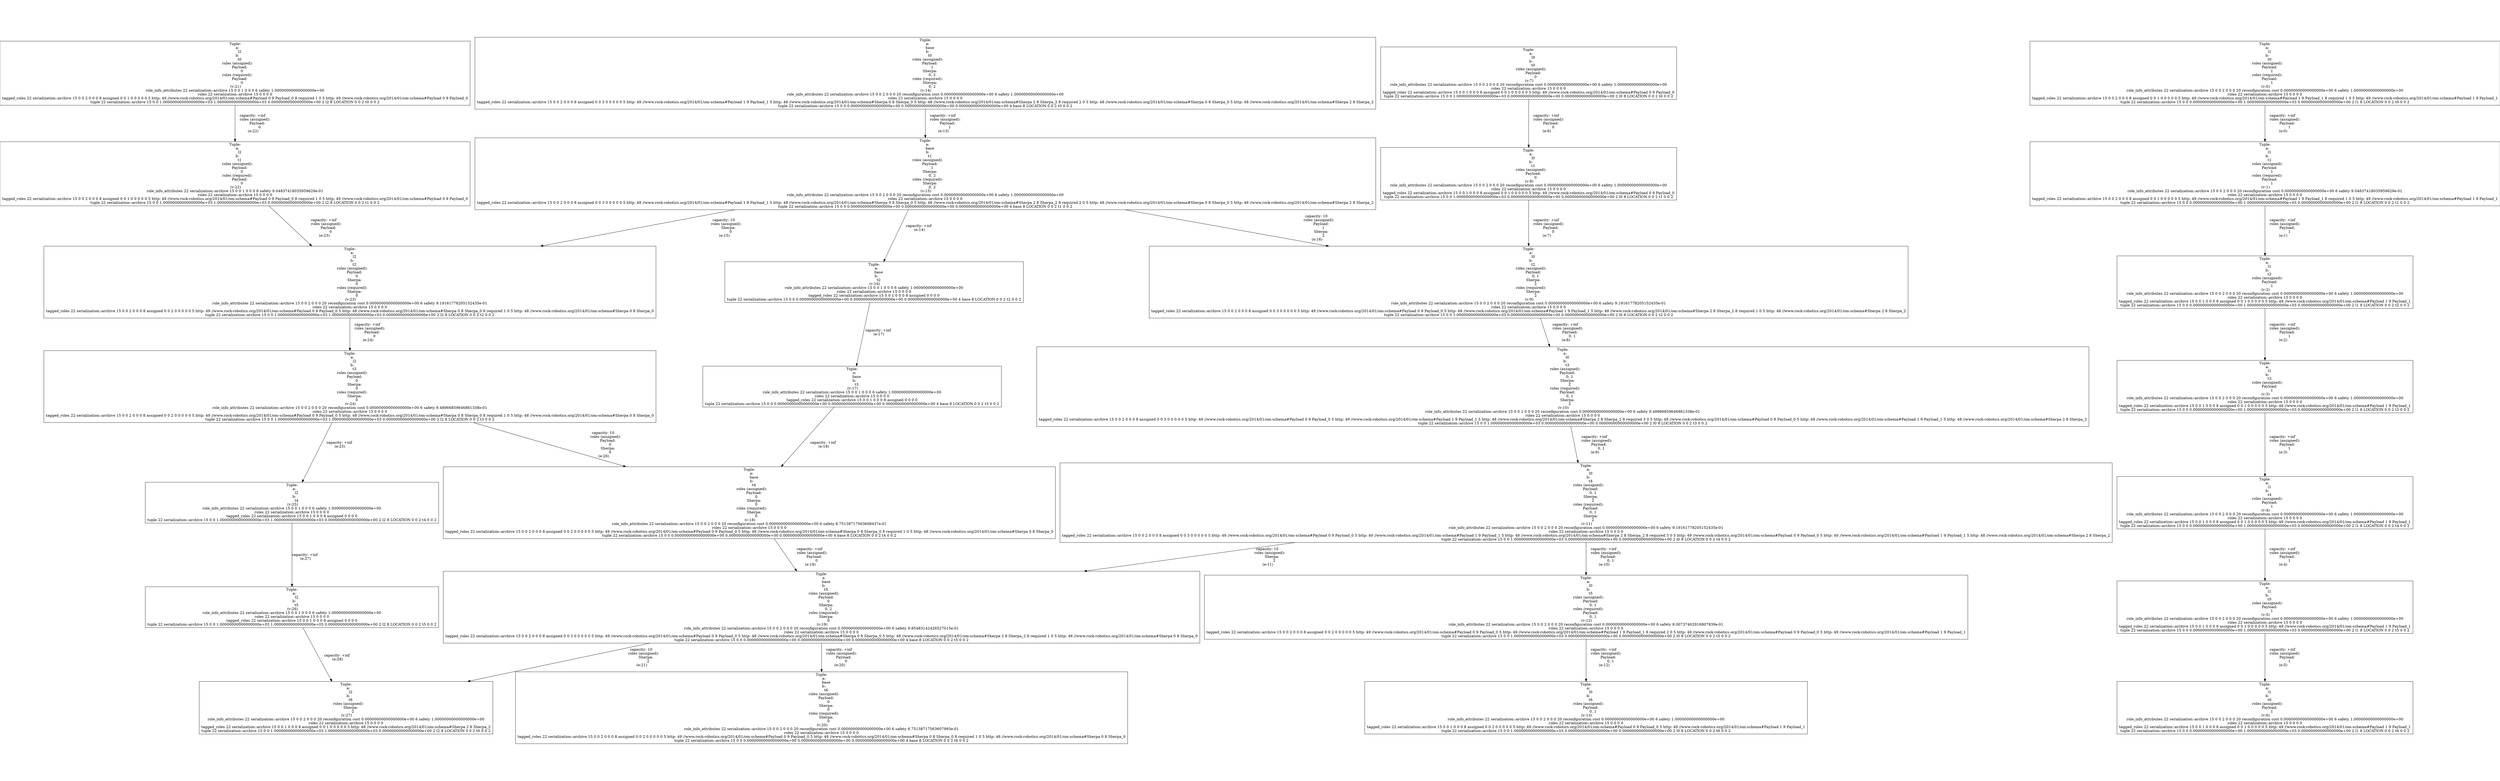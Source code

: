 digraph GraphvizGraph {
	graph [bb="0,0,7490,2732",
		concentrate=false,
		dpi="96,0",
		overlap=false,
		pad="0,2",
		root="Tuple:
    a:
        l2
    b:
        t6
    roles (assigned):
        Sherpa:
            2
 (v:27)
role_info_attributes 22 serialization::\
archive 15 0 0 2 0 0 0 20 reconfiguration cost 0.00000000000000000e+00 6 safety 1.00000000000000000e+00
roles 22 serialization::\
archive 15 0 0 0 0
tagged_roles 22 serialization::archive 15 0 0 1 0 0 0 8 assigned 0 0 1 0 0 0 0 0 5 http: 48 //www.rock-robotics.org/\
2014/01/om-schema#Sherpa 2 8 Sherpa_2
tuple 22 serialization::archive 15 0 0 1.00000000000000000e+03 1.00000000000000000e+03 0.00000000000000000e+\
00 2 l2 8 LOCATION 0 0 2 t6 0 0 2",
		splines=true
	];
	node [fixedsize=false,
		label="\N",
		pin=false,
		pos="0,0",
		shape=box,
		width=0
	];
	edge [label=o];
	"Tuple:
    a:
        l2
    b:
        t6
    roles (assigned):
        Sherpa:
            2
 (v:27)
role_info_attributes 22 serialization::\
archive 15 0 0 2 0 0 0 20 reconfiguration cost 0.00000000000000000e+00 6 safety 1.00000000000000000e+00
roles 22 serialization::\
archive 15 0 0 0 0
tagged_roles 22 serialization::archive 15 0 0 1 0 0 0 8 assigned 0 0 1 0 0 0 0 0 5 http: 48 //www.rock-robotics.org/\
2014/01/om-schema#Sherpa 2 8 Sherpa_2
tuple 22 serialization::archive 15 0 0 1.00000000000000000e+03 1.00000000000000000e+03 0.00000000000000000e+\
00 2 l2 8 LOCATION 0 0 2 t6 0 0 2"	 [height=2.8194,
		pos="1033.5,139",
		width=12.153];
	"Tuple:
    a:
        l2
    b:
        t5
 (v:26)
role_info_attributes 22 serialization::archive 15 0 0 1 0 0 0 6 safety 1.00000000000000000e+\
00
roles 22 serialization::archive 15 0 0 0 0
tagged_roles 22 serialization::archive 15 0 0 1 0 0 0 8 assigned 0 0 0 0
tuple 22 \
serialization::archive 15 0 0 1.00000000000000000e+03 1.00000000000000000e+03 0.00000000000000000e+00 2 l2 8 LOCATION 0 0 2 t5 0 \
0 2"	 [height=2.1944,
		pos="873.5,528",
		width=12.111];
	"Tuple:
    a:
        l2
    b:
        t5
 (v:26)
role_info_attributes 22 serialization::archive 15 0 0 1 0 0 0 6 safety 1.00000000000000000e+\
00
roles 22 serialization::archive 15 0 0 0 0
tagged_roles 22 serialization::archive 15 0 0 1 0 0 0 8 assigned 0 0 0 0
tuple 22 \
serialization::archive 15 0 0 1.00000000000000000e+03 1.00000000000000000e+03 0.00000000000000000e+00 2 l2 8 LOCATION 0 0 2 t5 0 \
0 2" -> "Tuple:
    a:
        l2
    b:
        t6
    roles (assigned):
        Sherpa:
            2
 (v:27)
role_info_attributes 22 serialization::\
archive 15 0 0 2 0 0 0 20 reconfiguration cost 0.00000000000000000e+00 6 safety 1.00000000000000000e+00
roles 22 serialization::\
archive 15 0 0 0 0
tagged_roles 22 serialization::archive 15 0 0 1 0 0 0 8 assigned 0 0 1 0 0 0 0 0 5 http: 48 //www.rock-robotics.org/\
2014/01/om-schema#Sherpa 2 8 Sherpa_2
tuple 22 serialization::archive 15 0 0 1.00000000000000000e+03 1.00000000000000000e+03 0.00000000000000000e+\
00 2 l2 8 LOCATION 0 0 2 t6 0 0 2" [key="capacity: +inf
 (e:28)",
	label="capacity: +inf
 (e:28)",
	lp="1006.5,333.5",
	pos="e,991.69,240.65 906.07,448.81 929.63,391.54 961.77,313.39 987.88,249.91"];
"Tuple:
    a:
        l2
    b:
        t4
 (v:25)
role_info_attributes 22 serialization::archive 15 0 0 1 0 0 0 6 safety 1.00000000000000000e+\
00
roles 22 serialization::archive 15 0 0 0 0
tagged_roles 22 serialization::archive 15 0 0 1 0 0 0 8 assigned 0 0 0 0
tuple 22 \
serialization::archive 15 0 0 1.00000000000000000e+03 1.00000000000000000e+03 0.00000000000000000e+00 2 l2 8 LOCATION 0 0 2 t4 0 \
0 2" [height=2.1944,
	pos="873.5,932",
	width=12.111];
"Tuple:
    a:
        l2
    b:
        t4
 (v:25)
role_info_attributes 22 serialization::archive 15 0 0 1 0 0 0 6 safety 1.00000000000000000e+\
00
roles 22 serialization::archive 15 0 0 0 0
tagged_roles 22 serialization::archive 15 0 0 1 0 0 0 8 assigned 0 0 0 0
tuple 22 \
serialization::archive 15 0 0 1.00000000000000000e+03 1.00000000000000000e+03 0.00000000000000000e+00 2 l2 8 LOCATION 0 0 2 t4 0 \
0 2" -> "Tuple:
    a:
        l2
    b:
        t5
 (v:26)
role_info_attributes 22 serialization::archive 15 0 0 1 0 0 0 6 safety 1.00000000000000000e+\
00
roles 22 serialization::archive 15 0 0 0 0
tagged_roles 22 serialization::archive 15 0 0 1 0 0 0 8 assigned 0 0 0 0
tuple 22 \
serialization::archive 15 0 0 1.00000000000000000e+03 1.00000000000000000e+03 0.00000000000000000e+00 2 l2 8 LOCATION 0 0 2 t5 0 \
0 2" [key="capacity: +inf
 (e:27)",
label="capacity: +inf
 (e:27)",
lp="911.5,722.5",
pos="e,873.5,607.15 873.5,852.66 873.5,784.99 873.5,687.74 873.5,617.34"];
"Tuple:
    a:
        l2
    b:
        t3
    roles (assigned):
        Payload:
            0
        Sherpa:
            0
    \
roles (required):
        Sherpa:
            0
 (v:24)
role_info_attributes 22 serialization::archive 15 0 0 2 0 0 0 20 reconfiguration \
cost 0.00000000000000000e+00 6 safety 9.48966859646861338e-01
roles 22 serialization::archive 15 0 0 0 0
tagged_roles 22 serialization::\
archive 15 0 0 2 0 0 0 8 assigned 0 0 2 0 0 0 0 0 5 http: 49 //www.rock-robotics.org/2014/01/om-schema#Payload 0 9 Payload_0 5 http: \
48 //www.rock-robotics.org/2014/01/om-schema#Sherpa 0 8 Sherpa_0 8 required 1 0 5 http: 48 //www.rock-robotics.org/2014/01/om-schema#\
Sherpa 0 8 Sherpa_0
tuple 22 serialization::archive 15 0 0 1.00000000000000000e+03 1.00000000000000000e+03 0.00000000000000000e+\
00 2 l2 8 LOCATION 0 0 2 t3 0 0 2" [height=3.8611,
pos="1049.5,1381",
width=25.361];
"Tuple:
    a:
        l2
    b:
        t3
    roles (assigned):
        Payload:
            0
        Sherpa:
            0
    \
roles (required):
        Sherpa:
            0
 (v:24)
role_info_attributes 22 serialization::archive 15 0 0 2 0 0 0 20 reconfiguration \
cost 0.00000000000000000e+00 6 safety 9.48966859646861338e-01
roles 22 serialization::archive 15 0 0 0 0
tagged_roles 22 serialization::\
archive 15 0 0 2 0 0 0 8 assigned 0 0 2 0 0 0 0 0 5 http: 49 //www.rock-robotics.org/2014/01/om-schema#Payload 0 9 Payload_0 5 http: \
48 //www.rock-robotics.org/2014/01/om-schema#Sherpa 0 8 Sherpa_0 8 required 1 0 5 http: 48 //www.rock-robotics.org/2014/01/om-schema#\
Sherpa 0 8 Sherpa_0
tuple 22 serialization::archive 15 0 0 1.00000000000000000e+03 1.00000000000000000e+03 0.00000000000000000e+\
00 2 l2 8 LOCATION 0 0 2 t3 0 0 2" -> "Tuple:
    a:
        l2
    b:
        t4
 (v:25)
role_info_attributes 22 serialization::archive 15 0 0 1 0 0 0 6 safety 1.00000000000000000e+\
00
roles 22 serialization::archive 15 0 0 0 0
tagged_roles 22 serialization::archive 15 0 0 1 0 0 0 8 assigned 0 0 0 0
tuple 22 \
serialization::archive 15 0 0 1.00000000000000000e+03 1.00000000000000000e+03 0.00000000000000000e+00 2 l2 8 LOCATION 0 0 2 t4 0 \
0 2" [key="capacity: +inf
 (e:25)",
label="capacity: +inf
 (e:25)",
lp="1015.5,1156.5",
pos="e,904.52,1011.1 994.9,1241.7 966.62,1169.6 932.95,1083.7 908.25,1020.6"];
"Tuple:
    a:
        base
    b:
        t4
    roles (assigned):
        Payload:
            0
        Sherpa:
            0
    \
roles (required):
        Sherpa:
            0
 (v:18)
role_info_attributes 22 serialization::archive 15 0 0 2 0 0 0 20 reconfiguration \
cost 0.00000000000000000e+00 6 safety 6.75138717563608437e-01
roles 22 serialization::archive 15 0 0 0 0
tagged_roles 22 serialization::\
archive 15 0 0 2 0 0 0 8 assigned 0 0 2 0 0 0 0 0 5 http: 49 //www.rock-robotics.org/2014/01/om-schema#Payload 0 9 Payload_0 5 http: \
48 //www.rock-robotics.org/2014/01/om-schema#Sherpa 0 8 Sherpa_0 8 required 1 0 5 http: 48 //www.rock-robotics.org/2014/01/om-schema#\
Sherpa 0 8 Sherpa_0
tuple 22 serialization::archive 15 0 0 0.00000000000000000e+00 0.00000000000000000e+00 0.00000000000000000e+\
00 4 base 8 LOCATION 0 0 2 t4 0 0 2" [height=3.8611,
pos="2240.5,932",
width=25.361];
"Tuple:
    a:
        l2
    b:
        t3
    roles (assigned):
        Payload:
            0
        Sherpa:
            0
    \
roles (required):
        Sherpa:
            0
 (v:24)
role_info_attributes 22 serialization::archive 15 0 0 2 0 0 0 20 reconfiguration \
cost 0.00000000000000000e+00 6 safety 9.48966859646861338e-01
roles 22 serialization::archive 15 0 0 0 0
tagged_roles 22 serialization::\
archive 15 0 0 2 0 0 0 8 assigned 0 0 2 0 0 0 0 0 5 http: 49 //www.rock-robotics.org/2014/01/om-schema#Payload 0 9 Payload_0 5 http: \
48 //www.rock-robotics.org/2014/01/om-schema#Sherpa 0 8 Sherpa_0 8 required 1 0 5 http: 48 //www.rock-robotics.org/2014/01/om-schema#\
Sherpa 0 8 Sherpa_0
tuple 22 serialization::archive 15 0 0 1.00000000000000000e+03 1.00000000000000000e+03 0.00000000000000000e+\
00 2 l2 8 LOCATION 0 0 2 t3 0 0 2" -> "Tuple:
    a:
        base
    b:
        t4
    roles (assigned):
        Payload:
            0
        Sherpa:
            0
    \
roles (required):
        Sherpa:
            0
 (v:18)
role_info_attributes 22 serialization::archive 15 0 0 2 0 0 0 20 reconfiguration \
cost 0.00000000000000000e+00 6 safety 6.75138717563608437e-01
roles 22 serialization::archive 15 0 0 0 0
tagged_roles 22 serialization::\
archive 15 0 0 2 0 0 0 8 assigned 0 0 2 0 0 0 0 0 5 http: 49 //www.rock-robotics.org/2014/01/om-schema#Payload 0 9 Payload_0 5 http: \
48 //www.rock-robotics.org/2014/01/om-schema#Sherpa 0 8 Sherpa_0 8 required 1 0 5 http: 48 //www.rock-robotics.org/2014/01/om-schema#\
Sherpa 0 8 Sherpa_0
tuple 22 serialization::archive 15 0 0 0.00000000000000000e+00 0.00000000000000000e+00 0.00000000000000000e+\
00 4 base 8 LOCATION 0 0 2 t4 0 0 2" [key="capacity: 10
    roles (assigned):
        Payload:
            0
        Sherpa:
            0
 (e:26)",
label="capacity: 10
    roles (assigned):
        Payload:
            0
        Sherpa:
            0
 (e:26)",
lp="1805,1156.5",
pos="e,1871.7,1071 1418.6,1241.9 1559.5,1188.7 1720.2,1128.1 1862,1074.7"];
"Tuple:
    a:
        l2
    b:
        t2
    roles (assigned):
        Payload:
            0
        Sherpa:
            0
    \
roles (required):
        Sherpa:
            0
 (v:23)
role_info_attributes 22 serialization::archive 15 0 0 2 0 0 0 20 reconfiguration \
cost 0.00000000000000000e+00 6 safety 9.19161778205152435e-01
roles 22 serialization::archive 15 0 0 0 0
tagged_roles 22 serialization::\
archive 15 0 0 2 0 0 0 8 assigned 0 0 2 0 0 0 0 0 5 http: 49 //www.rock-robotics.org/2014/01/om-schema#Payload 0 9 Payload_0 5 http: \
48 //www.rock-robotics.org/2014/01/om-schema#Sherpa 0 8 Sherpa_0 8 required 1 0 5 http: 48 //www.rock-robotics.org/2014/01/om-schema#\
Sherpa 0 8 Sherpa_0
tuple 22 serialization::archive 15 0 0 1.00000000000000000e+03 1.00000000000000000e+03 0.00000000000000000e+\
00 2 l2 8 LOCATION 0 0 2 t2 0 0 2" [height=3.8611,
pos="1049.5,1785",
width=25.361];
"Tuple:
    a:
        l2
    b:
        t2
    roles (assigned):
        Payload:
            0
        Sherpa:
            0
    \
roles (required):
        Sherpa:
            0
 (v:23)
role_info_attributes 22 serialization::archive 15 0 0 2 0 0 0 20 reconfiguration \
cost 0.00000000000000000e+00 6 safety 9.19161778205152435e-01
roles 22 serialization::archive 15 0 0 0 0
tagged_roles 22 serialization::\
archive 15 0 0 2 0 0 0 8 assigned 0 0 2 0 0 0 0 0 5 http: 49 //www.rock-robotics.org/2014/01/om-schema#Payload 0 9 Payload_0 5 http: \
48 //www.rock-robotics.org/2014/01/om-schema#Sherpa 0 8 Sherpa_0 8 required 1 0 5 http: 48 //www.rock-robotics.org/2014/01/om-schema#\
Sherpa 0 8 Sherpa_0
tuple 22 serialization::archive 15 0 0 1.00000000000000000e+03 1.00000000000000000e+03 0.00000000000000000e+\
00 2 l2 8 LOCATION 0 0 2 t2 0 0 2" -> "Tuple:
    a:
        l2
    b:
        t3
    roles (assigned):
        Payload:
            0
        Sherpa:
            0
    \
roles (required):
        Sherpa:
            0
 (v:24)
role_info_attributes 22 serialization::archive 15 0 0 2 0 0 0 20 reconfiguration \
cost 0.00000000000000000e+00 6 safety 9.48966859646861338e-01
roles 22 serialization::archive 15 0 0 0 0
tagged_roles 22 serialization::\
archive 15 0 0 2 0 0 0 8 assigned 0 0 2 0 0 0 0 0 5 http: 49 //www.rock-robotics.org/2014/01/om-schema#Payload 0 9 Payload_0 5 http: \
48 //www.rock-robotics.org/2014/01/om-schema#Sherpa 0 8 Sherpa_0 8 required 1 0 5 http: 48 //www.rock-robotics.org/2014/01/om-schema#\
Sherpa 0 8 Sherpa_0
tuple 22 serialization::archive 15 0 0 1.00000000000000000e+03 1.00000000000000000e+03 0.00000000000000000e+\
00 2 l2 8 LOCATION 0 0 2 t3 0 0 2" [key="capacity: +inf
    roles (assigned):
        Payload:
            0
 (e:24)",
label="capacity: +inf
    roles (assigned):
        Payload:
            0
 (e:24)",
lp="1102,1590.5",
pos="e,1049.5,1520.3 1049.5,1646 1049.5,1608.7 1049.5,1568.2 1049.5,1530.4"];
"Tuple:
    a:
        l2
    b:
        t1
    roles (assigned):
        Payload:
            0
    roles (required):
        Payload:
            \
0
 (v:22)
role_info_attributes 22 serialization::archive 15 0 0 1 0 0 0 6 safety 9.04837418035959629e-01
roles 22 serialization::\
archive 15 0 0 0 0
tagged_roles 22 serialization::archive 15 0 0 2 0 0 0 8 assigned 0 0 1 0 0 0 0 0 5 http: 49 //www.rock-robotics.org/\
2014/01/om-schema#Payload 0 9 Payload_0 8 required 1 0 5 http: 49 //www.rock-robotics.org/2014/01/om-schema#Payload 0 9 Payload_\
0
tuple 22 serialization::archive 15 0 0 1.00000000000000000e+03 1.00000000000000000e+03 0.00000000000000000e+00 2 l2 8 LOCATION \
0 0 2 t1 0 0 2" [height=3.4444,
pos="704.5,2204",
width=19.569];
"Tuple:
    a:
        l2
    b:
        t1
    roles (assigned):
        Payload:
            0
    roles (required):
        Payload:
            \
0
 (v:22)
role_info_attributes 22 serialization::archive 15 0 0 1 0 0 0 6 safety 9.04837418035959629e-01
roles 22 serialization::\
archive 15 0 0 0 0
tagged_roles 22 serialization::archive 15 0 0 2 0 0 0 8 assigned 0 0 1 0 0 0 0 0 5 http: 49 //www.rock-robotics.org/\
2014/01/om-schema#Payload 0 9 Payload_0 8 required 1 0 5 http: 49 //www.rock-robotics.org/2014/01/om-schema#Payload 0 9 Payload_\
0
tuple 22 serialization::archive 15 0 0 1.00000000000000000e+03 1.00000000000000000e+03 0.00000000000000000e+00 2 l2 8 LOCATION \
0 0 2 t1 0 0 2" -> "Tuple:
    a:
        l2
    b:
        t2
    roles (assigned):
        Payload:
            0
        Sherpa:
            0
    \
roles (required):
        Sherpa:
            0
 (v:23)
role_info_attributes 22 serialization::archive 15 0 0 2 0 0 0 20 reconfiguration \
cost 0.00000000000000000e+00 6 safety 9.19161778205152435e-01
roles 22 serialization::archive 15 0 0 0 0
tagged_roles 22 serialization::\
archive 15 0 0 2 0 0 0 8 assigned 0 0 2 0 0 0 0 0 5 http: 49 //www.rock-robotics.org/2014/01/om-schema#Payload 0 9 Payload_0 5 http: \
48 //www.rock-robotics.org/2014/01/om-schema#Sherpa 0 8 Sherpa_0 8 required 1 0 5 http: 48 //www.rock-robotics.org/2014/01/om-schema#\
Sherpa 0 8 Sherpa_0
tuple 22 serialization::archive 15 0 0 1.00000000000000000e+03 1.00000000000000000e+03 0.00000000000000000e+\
00 2 l2 8 LOCATION 0 0 2 t2 0 0 2" [key="capacity: +inf
    roles (assigned):
        Payload:
            0
 (e:23)",
label="capacity: +inf
    roles (assigned):
        Payload:
            0
 (e:23)",
lp="971,1994.5",
pos="e,934.95,1924.1 806.61,2080 844.82,2033.6 888.59,1980.4 928.35,1932.1"];
"Tuple:
    a:
        l2
    b:
        t0
    roles (assigned):
        Payload:
            0
    roles (required):
        Payload:
            \
0
 (v:21)
role_info_attributes 22 serialization::archive 15 0 0 1 0 0 0 6 safety 1.00000000000000000e+00
roles 22 serialization::\
archive 15 0 0 0 0
tagged_roles 22 serialization::archive 15 0 0 2 0 0 0 8 assigned 0 0 1 0 0 0 0 0 5 http: 49 //www.rock-robotics.org/\
2014/01/om-schema#Payload 0 9 Payload_0 8 required 1 0 5 http: 49 //www.rock-robotics.org/2014/01/om-schema#Payload 0 9 Payload_\
0
tuple 22 serialization::archive 15 0 0 1.00000000000000000e+03 1.00000000000000000e+03 0.00000000000000000e+00 2 l2 8 LOCATION \
0 0 2 t0 0 0 2" [height=3.4444,
pos="704.5,2593",
width=19.569];
"Tuple:
    a:
        l2
    b:
        t0
    roles (assigned):
        Payload:
            0
    roles (required):
        Payload:
            \
0
 (v:21)
role_info_attributes 22 serialization::archive 15 0 0 1 0 0 0 6 safety 1.00000000000000000e+00
roles 22 serialization::\
archive 15 0 0 0 0
tagged_roles 22 serialization::archive 15 0 0 2 0 0 0 8 assigned 0 0 1 0 0 0 0 0 5 http: 49 //www.rock-robotics.org/\
2014/01/om-schema#Payload 0 9 Payload_0 8 required 1 0 5 http: 49 //www.rock-robotics.org/2014/01/om-schema#Payload 0 9 Payload_\
0
tuple 22 serialization::archive 15 0 0 1.00000000000000000e+03 1.00000000000000000e+03 0.00000000000000000e+00 2 l2 8 LOCATION \
0 0 2 t0 0 0 2" -> "Tuple:
    a:
        l2
    b:
        t1
    roles (assigned):
        Payload:
            0
    roles (required):
        Payload:
            \
0
 (v:22)
role_info_attributes 22 serialization::archive 15 0 0 1 0 0 0 6 safety 9.04837418035959629e-01
roles 22 serialization::\
archive 15 0 0 0 0
tagged_roles 22 serialization::archive 15 0 0 2 0 0 0 8 assigned 0 0 1 0 0 0 0 0 5 http: 49 //www.rock-robotics.org/\
2014/01/om-schema#Payload 0 9 Payload_0 8 required 1 0 5 http: 49 //www.rock-robotics.org/2014/01/om-schema#Payload 0 9 Payload_\
0
tuple 22 serialization::archive 15 0 0 1.00000000000000000e+03 1.00000000000000000e+03 0.00000000000000000e+00 2 l2 8 LOCATION \
0 0 2 t1 0 0 2" [key="capacity: +inf
    roles (assigned):
        Payload:
            0
 (e:22)",
label="capacity: +inf
    roles (assigned):
        Payload:
            0
 (e:22)",
lp="757,2398.5",
pos="e,704.5,2328.3 704.5,2468.8 704.5,2427.3 704.5,2380.7 704.5,2338.4"];
"Tuple:
    a:
        base
    b:
        t6
    roles (assigned):
        Payload:
            0
        Sherpa:
            0
    \
roles (required):
        Sherpa:
            0
 (v:20)
role_info_attributes 22 serialization::archive 15 0 0 2 0 0 0 20 reconfiguration \
cost 0.00000000000000000e+00 6 safety 6.75138717563607993e-01
roles 22 serialization::archive 15 0 0 0 0
tagged_roles 22 serialization::\
archive 15 0 0 2 0 0 0 8 assigned 0 0 2 0 0 0 0 0 5 http: 49 //www.rock-robotics.org/2014/01/om-schema#Payload 0 9 Payload_0 5 http: \
48 //www.rock-robotics.org/2014/01/om-schema#Sherpa 0 8 Sherpa_0 8 required 1 0 5 http: 48 //www.rock-robotics.org/2014/01/om-schema#\
Sherpa 0 8 Sherpa_0
tuple 22 serialization::archive 15 0 0 0.00000000000000000e+00 0.00000000000000000e+00 0.00000000000000000e+\
00 4 base 8 LOCATION 0 0 2 t6 0 0 2" [height=3.8611,
pos="2455.5,139",
width=25.361];
"Tuple:
    a:
        base
    b:
        t5
    roles (assigned):
        Payload:
            0
        Sherpa:
            0, \
2
    roles (required):
        Sherpa:
            0
 (v:19)
role_info_attributes 22 serialization::archive 15 0 0 2 0 0 0 20 reconfiguration \
cost 0.00000000000000000e+00 6 safety 9.85483142426527015e-01
roles 22 serialization::archive 15 0 0 0 0
tagged_roles 22 serialization::\
archive 15 0 0 2 0 0 0 8 assigned 0 0 3 0 0 0 0 0 5 http: 49 //www.rock-robotics.org/2014/01/om-schema#Payload 0 9 Payload_0 5 http: \
48 //www.rock-robotics.org/2014/01/om-schema#Sherpa 0 8 Sherpa_0 5 http: 48 //www.rock-robotics.org/2014/01/om-schema#Sherpa 2 8 \
Sherpa_2 8 required 1 0 5 http: 48 //www.rock-robotics.org/2014/01/om-schema#Sherpa 0 8 Sherpa_0
tuple 22 serialization::archive \
15 0 0 0.00000000000000000e+00 0.00000000000000000e+00 0.00000000000000000e+00 4 base 8 LOCATION 0 0 2 t5 0 0 2" [height=3.8611,
pos="2455.5,528",
width=31.333];
"Tuple:
    a:
        base
    b:
        t5
    roles (assigned):
        Payload:
            0
        Sherpa:
            0, \
2
    roles (required):
        Sherpa:
            0
 (v:19)
role_info_attributes 22 serialization::archive 15 0 0 2 0 0 0 20 reconfiguration \
cost 0.00000000000000000e+00 6 safety 9.85483142426527015e-01
roles 22 serialization::archive 15 0 0 0 0
tagged_roles 22 serialization::\
archive 15 0 0 2 0 0 0 8 assigned 0 0 3 0 0 0 0 0 5 http: 49 //www.rock-robotics.org/2014/01/om-schema#Payload 0 9 Payload_0 5 http: \
48 //www.rock-robotics.org/2014/01/om-schema#Sherpa 0 8 Sherpa_0 5 http: 48 //www.rock-robotics.org/2014/01/om-schema#Sherpa 2 8 \
Sherpa_2 8 required 1 0 5 http: 48 //www.rock-robotics.org/2014/01/om-schema#Sherpa 0 8 Sherpa_0
tuple 22 serialization::archive \
15 0 0 0.00000000000000000e+00 0.00000000000000000e+00 0.00000000000000000e+00 4 base 8 LOCATION 0 0 2 t5 0 0 2" -> "Tuple:
    a:
        l2
    b:
        t6
    roles (assigned):
        Sherpa:
            2
 (v:27)
role_info_attributes 22 serialization::\
archive 15 0 0 2 0 0 0 20 reconfiguration cost 0.00000000000000000e+00 6 safety 1.00000000000000000e+00
roles 22 serialization::\
archive 15 0 0 0 0
tagged_roles 22 serialization::archive 15 0 0 1 0 0 0 8 assigned 0 0 1 0 0 0 0 0 5 http: 48 //www.rock-robotics.org/\
2014/01/om-schema#Sherpa 2 8 Sherpa_2
tuple 22 serialization::archive 15 0 0 1.00000000000000000e+03 1.00000000000000000e+03 0.00000000000000000e+\
00 2 l2 8 LOCATION 0 0 2 t6 0 0 2" [key="capacity: 10
    roles (assigned):
        Sherpa:
            2
 (e:21)",
label="capacity: 10
    roles (assigned):
        Sherpa:
            2
 (e:21)",
lp="1916,333.5",
pos="e,1397.6,240.52 1940.6,389 1807.9,353.01 1665.3,314.2 1533.5,278 1492.6,266.77 1449.9,254.97 1407.3,243.2"];
"Tuple:
    a:
        base
    b:
        t5
    roles (assigned):
        Payload:
            0
        Sherpa:
            0, \
2
    roles (required):
        Sherpa:
            0
 (v:19)
role_info_attributes 22 serialization::archive 15 0 0 2 0 0 0 20 reconfiguration \
cost 0.00000000000000000e+00 6 safety 9.85483142426527015e-01
roles 22 serialization::archive 15 0 0 0 0
tagged_roles 22 serialization::\
archive 15 0 0 2 0 0 0 8 assigned 0 0 3 0 0 0 0 0 5 http: 49 //www.rock-robotics.org/2014/01/om-schema#Payload 0 9 Payload_0 5 http: \
48 //www.rock-robotics.org/2014/01/om-schema#Sherpa 0 8 Sherpa_0 5 http: 48 //www.rock-robotics.org/2014/01/om-schema#Sherpa 2 8 \
Sherpa_2 8 required 1 0 5 http: 48 //www.rock-robotics.org/2014/01/om-schema#Sherpa 0 8 Sherpa_0
tuple 22 serialization::archive \
15 0 0 0.00000000000000000e+00 0.00000000000000000e+00 0.00000000000000000e+00 4 base 8 LOCATION 0 0 2 t5 0 0 2" -> "Tuple:
    a:
        base
    b:
        t6
    roles (assigned):
        Payload:
            0
        Sherpa:
            0
    \
roles (required):
        Sherpa:
            0
 (v:20)
role_info_attributes 22 serialization::archive 15 0 0 2 0 0 0 20 reconfiguration \
cost 0.00000000000000000e+00 6 safety 6.75138717563607993e-01
roles 22 serialization::archive 15 0 0 0 0
tagged_roles 22 serialization::\
archive 15 0 0 2 0 0 0 8 assigned 0 0 2 0 0 0 0 0 5 http: 49 //www.rock-robotics.org/2014/01/om-schema#Payload 0 9 Payload_0 5 http: \
48 //www.rock-robotics.org/2014/01/om-schema#Sherpa 0 8 Sherpa_0 8 required 1 0 5 http: 48 //www.rock-robotics.org/2014/01/om-schema#\
Sherpa 0 8 Sherpa_0
tuple 22 serialization::archive 15 0 0 0.00000000000000000e+00 0.00000000000000000e+00 0.00000000000000000e+\
00 4 base 8 LOCATION 0 0 2 t6 0 0 2" [key="capacity: +inf
    roles (assigned):
        Payload:
            0
 (e:20)",
label="capacity: +inf
    roles (assigned):
        Payload:
            0
 (e:20)",
lp="2508,333.5",
pos="e,2455.5,278.21 2455.5,388.94 2455.5,356.32 2455.5,321.44 2455.5,288.4"];
"Tuple:
    a:
        base
    b:
        t4
    roles (assigned):
        Payload:
            0
        Sherpa:
            0
    \
roles (required):
        Sherpa:
            0
 (v:18)
role_info_attributes 22 serialization::archive 15 0 0 2 0 0 0 20 reconfiguration \
cost 0.00000000000000000e+00 6 safety 6.75138717563608437e-01
roles 22 serialization::archive 15 0 0 0 0
tagged_roles 22 serialization::\
archive 15 0 0 2 0 0 0 8 assigned 0 0 2 0 0 0 0 0 5 http: 49 //www.rock-robotics.org/2014/01/om-schema#Payload 0 9 Payload_0 5 http: \
48 //www.rock-robotics.org/2014/01/om-schema#Sherpa 0 8 Sherpa_0 8 required 1 0 5 http: 48 //www.rock-robotics.org/2014/01/om-schema#\
Sherpa 0 8 Sherpa_0
tuple 22 serialization::archive 15 0 0 0.00000000000000000e+00 0.00000000000000000e+00 0.00000000000000000e+\
00 4 base 8 LOCATION 0 0 2 t4 0 0 2" -> "Tuple:
    a:
        base
    b:
        t5
    roles (assigned):
        Payload:
            0
        Sherpa:
            0, \
2
    roles (required):
        Sherpa:
            0
 (v:19)
role_info_attributes 22 serialization::archive 15 0 0 2 0 0 0 20 reconfiguration \
cost 0.00000000000000000e+00 6 safety 9.85483142426527015e-01
roles 22 serialization::archive 15 0 0 0 0
tagged_roles 22 serialization::\
archive 15 0 0 2 0 0 0 8 assigned 0 0 3 0 0 0 0 0 5 http: 49 //www.rock-robotics.org/2014/01/om-schema#Payload 0 9 Payload_0 5 http: \
48 //www.rock-robotics.org/2014/01/om-schema#Sherpa 0 8 Sherpa_0 5 http: 48 //www.rock-robotics.org/2014/01/om-schema#Sherpa 2 8 \
Sherpa_2 8 required 1 0 5 http: 48 //www.rock-robotics.org/2014/01/om-schema#Sherpa 0 8 Sherpa_0
tuple 22 serialization::archive \
15 0 0 0.00000000000000000e+00 0.00000000000000000e+00 0.00000000000000000e+00 4 base 8 LOCATION 0 0 2 t5 0 0 2" [key="capacity: +inf
    roles (assigned):
        Payload:
            0
 (e:19)",
label="capacity: +inf
    roles (assigned):
        Payload:
            0
 (e:19)",
lp="2420,722.5",
pos="e,2381.4,667.29 2314.5,792.97 2334.5,755.35 2356.2,714.5 2376.5,676.4"];
"Tuple:
    a:
        base
    b:
        t3
 (v:17)
role_info_attributes 22 serialization::archive 15 0 0 1 0 0 0 6 safety 1.00000000000000000e+\
00
roles 22 serialization::archive 15 0 0 0 0
tagged_roles 22 serialization::archive 15 0 0 1 0 0 0 8 assigned 0 0 0 0
tuple 22 \
serialization::archive 15 0 0 0.00000000000000000e+00 0.00000000000000000e+00 0.00000000000000000e+00 4 base 8 LOCATION 0 0 2 t3 \
0 0 2" [height=2.1944,
pos="2549.5,1381",
width=12.292];
"Tuple:
    a:
        base
    b:
        t3
 (v:17)
role_info_attributes 22 serialization::archive 15 0 0 1 0 0 0 6 safety 1.00000000000000000e+\
00
roles 22 serialization::archive 15 0 0 0 0
tagged_roles 22 serialization::archive 15 0 0 1 0 0 0 8 assigned 0 0 0 0
tuple 22 \
serialization::archive 15 0 0 0.00000000000000000e+00 0.00000000000000000e+00 0.00000000000000000e+00 4 base 8 LOCATION 0 0 2 t3 \
0 0 2" -> "Tuple:
    a:
        base
    b:
        t4
    roles (assigned):
        Payload:
            0
        Sherpa:
            0
    \
roles (required):
        Sherpa:
            0
 (v:18)
role_info_attributes 22 serialization::archive 15 0 0 2 0 0 0 20 reconfiguration \
cost 0.00000000000000000e+00 6 safety 6.75138717563608437e-01
roles 22 serialization::archive 15 0 0 0 0
tagged_roles 22 serialization::\
archive 15 0 0 2 0 0 0 8 assigned 0 0 2 0 0 0 0 0 5 http: 49 //www.rock-robotics.org/2014/01/om-schema#Payload 0 9 Payload_0 5 http: \
48 //www.rock-robotics.org/2014/01/om-schema#Sherpa 0 8 Sherpa_0 8 required 1 0 5 http: 48 //www.rock-robotics.org/2014/01/om-schema#\
Sherpa 0 8 Sherpa_0
tuple 22 serialization::archive 15 0 0 0.00000000000000000e+00 0.00000000000000000e+00 0.00000000000000000e+\
00 4 base 8 LOCATION 0 0 2 t4 0 0 2" [key="capacity: +inf
 (e:18)",
label="capacity: +inf
 (e:18)",
lp="2461.5,1156.5",
pos="e,2336.3,1071.2 2495,1301.8 2452.8,1240.4 2393.1,1153.8 2342.2,1079.7"];
"Tuple:
    a:
        base
    b:
        t2
 (v:16)
role_info_attributes 22 serialization::archive 15 0 0 1 0 0 0 6 safety 1.00000000000000000e+\
00
roles 22 serialization::archive 15 0 0 0 0
tagged_roles 22 serialization::archive 15 0 0 1 0 0 0 8 assigned 0 0 0 0
tuple 22 \
serialization::archive 15 0 0 0.00000000000000000e+00 0.00000000000000000e+00 0.00000000000000000e+00 4 base 8 LOCATION 0 0 2 t2 \
0 0 2" [height=2.1944,
pos="2615.5,1785",
width=12.292];
"Tuple:
    a:
        base
    b:
        t2
 (v:16)
role_info_attributes 22 serialization::archive 15 0 0 1 0 0 0 6 safety 1.00000000000000000e+\
00
roles 22 serialization::archive 15 0 0 0 0
tagged_roles 22 serialization::archive 15 0 0 1 0 0 0 8 assigned 0 0 0 0
tuple 22 \
serialization::archive 15 0 0 0.00000000000000000e+00 0.00000000000000000e+00 0.00000000000000000e+00 4 base 8 LOCATION 0 0 2 t2 \
0 0 2" -> "Tuple:
    a:
        base
    b:
        t3
 (v:17)
role_info_attributes 22 serialization::archive 15 0 0 1 0 0 0 6 safety 1.00000000000000000e+\
00
roles 22 serialization::archive 15 0 0 0 0
tagged_roles 22 serialization::archive 15 0 0 1 0 0 0 8 assigned 0 0 0 0
tuple 22 \
serialization::archive 15 0 0 0.00000000000000000e+00 0.00000000000000000e+00 0.00000000000000000e+00 4 base 8 LOCATION 0 0 2 t3 \
0 0 2" [key="capacity: +inf
 (e:17)",
label="capacity: +inf
 (e:17)",
lp="2626.5,1590.5",
pos="e,2562.4,1460.2 2602.5,1705.7 2591.5,1638 2575.6,1540.7 2564.1,1470.3"];
"Tuple:
    a:
        base
    b:
        t1
    roles (assigned):
        Payload:
            1
        Sherpa:
            0, \
2
    roles (required):
        Sherpa:
            0, 2
 (v:15)
role_info_attributes 22 serialization::archive 15 0 0 2 0 0 0 20 \
reconfiguration cost 0.00000000000000000e+00 6 safety 1.00000000000000000e+00
roles 22 serialization::archive 15 0 0 0 0
tagged_\
roles 22 serialization::archive 15 0 0 2 0 0 0 8 assigned 0 0 3 0 0 0 0 0 5 http: 49 //www.rock-robotics.org/2014/01/om-schema#Payload \
1 9 Payload_1 5 http: 48 //www.rock-robotics.org/2014/01/om-schema#Sherpa 0 8 Sherpa_0 5 http: 48 //www.rock-robotics.org/2014/01/\
om-schema#Sherpa 2 8 Sherpa_2 8 required 2 0 5 http: 48 //www.rock-robotics.org/2014/01/om-schema#Sherpa 0 8 Sherpa_0 5 http: 48 //\
www.rock-robotics.org/2014/01/om-schema#Sherpa 2 8 Sherpa_2
tuple 22 serialization::archive 15 0 0 0.00000000000000000e+00 0.00000000000000000e+\
00 0.00000000000000000e+00 4 base 8 LOCATION 0 0 2 t1 0 0 2" [height=3.8611,
pos="2770.5,2204",
width=37.306];
"Tuple:
    a:
        base
    b:
        t1
    roles (assigned):
        Payload:
            1
        Sherpa:
            0, \
2
    roles (required):
        Sherpa:
            0, 2
 (v:15)
role_info_attributes 22 serialization::archive 15 0 0 2 0 0 0 20 \
reconfiguration cost 0.00000000000000000e+00 6 safety 1.00000000000000000e+00
roles 22 serialization::archive 15 0 0 0 0
tagged_\
roles 22 serialization::archive 15 0 0 2 0 0 0 8 assigned 0 0 3 0 0 0 0 0 5 http: 49 //www.rock-robotics.org/2014/01/om-schema#Payload \
1 9 Payload_1 5 http: 48 //www.rock-robotics.org/2014/01/om-schema#Sherpa 0 8 Sherpa_0 5 http: 48 //www.rock-robotics.org/2014/01/\
om-schema#Sherpa 2 8 Sherpa_2 8 required 2 0 5 http: 48 //www.rock-robotics.org/2014/01/om-schema#Sherpa 0 8 Sherpa_0 5 http: 48 //\
www.rock-robotics.org/2014/01/om-schema#Sherpa 2 8 Sherpa_2
tuple 22 serialization::archive 15 0 0 0.00000000000000000e+00 0.00000000000000000e+\
00 0.00000000000000000e+00 4 base 8 LOCATION 0 0 2 t1 0 0 2" -> "Tuple:
    a:
        l2
    b:
        t2
    roles (assigned):
        Payload:
            0
        Sherpa:
            0
    \
roles (required):
        Sherpa:
            0
 (v:23)
role_info_attributes 22 serialization::archive 15 0 0 2 0 0 0 20 reconfiguration \
cost 0.00000000000000000e+00 6 safety 9.19161778205152435e-01
roles 22 serialization::archive 15 0 0 0 0
tagged_roles 22 serialization::\
archive 15 0 0 2 0 0 0 8 assigned 0 0 2 0 0 0 0 0 5 http: 49 //www.rock-robotics.org/2014/01/om-schema#Payload 0 9 Payload_0 5 http: \
48 //www.rock-robotics.org/2014/01/om-schema#Sherpa 0 8 Sherpa_0 8 required 1 0 5 http: 48 //www.rock-robotics.org/2014/01/om-schema#\
Sherpa 0 8 Sherpa_0
tuple 22 serialization::archive 15 0 0 1.00000000000000000e+03 1.00000000000000000e+03 0.00000000000000000e+\
00 2 l2 8 LOCATION 0 0 2 t2 0 0 2" [key="capacity: 10
    roles (assigned):
        Sherpa:
            0
 (e:15)",
label="capacity: 10
    roles (assigned):
        Sherpa:
            0
 (e:15)",
lp="2168,1994.5",
pos="e,1620.6,1924.1 2199.5,2065 2016.7,2020.5 1814.1,1971.1 1630.5,1926.4"];
"Tuple:
    a:
        base
    b:
        t1
    roles (assigned):
        Payload:
            1
        Sherpa:
            0, \
2
    roles (required):
        Sherpa:
            0, 2
 (v:15)
role_info_attributes 22 serialization::archive 15 0 0 2 0 0 0 20 \
reconfiguration cost 0.00000000000000000e+00 6 safety 1.00000000000000000e+00
roles 22 serialization::archive 15 0 0 0 0
tagged_\
roles 22 serialization::archive 15 0 0 2 0 0 0 8 assigned 0 0 3 0 0 0 0 0 5 http: 49 //www.rock-robotics.org/2014/01/om-schema#Payload \
1 9 Payload_1 5 http: 48 //www.rock-robotics.org/2014/01/om-schema#Sherpa 0 8 Sherpa_0 5 http: 48 //www.rock-robotics.org/2014/01/\
om-schema#Sherpa 2 8 Sherpa_2 8 required 2 0 5 http: 48 //www.rock-robotics.org/2014/01/om-schema#Sherpa 0 8 Sherpa_0 5 http: 48 //\
www.rock-robotics.org/2014/01/om-schema#Sherpa 2 8 Sherpa_2
tuple 22 serialization::archive 15 0 0 0.00000000000000000e+00 0.00000000000000000e+\
00 0.00000000000000000e+00 4 base 8 LOCATION 0 0 2 t1 0 0 2" -> "Tuple:
    a:
        base
    b:
        t2
 (v:16)
role_info_attributes 22 serialization::archive 15 0 0 1 0 0 0 6 safety 1.00000000000000000e+\
00
roles 22 serialization::archive 15 0 0 0 0
tagged_roles 22 serialization::archive 15 0 0 1 0 0 0 8 assigned 0 0 0 0
tuple 22 \
serialization::archive 15 0 0 0.00000000000000000e+00 0.00000000000000000e+00 0.00000000000000000e+00 4 base 8 LOCATION 0 0 2 t2 \
0 0 2" [key="capacity: +inf
 (e:14)",
label="capacity: +inf
 (e:14)",
lp="2749.5,1994.5",
pos="e,2644.8,1864.2 2719,2064.8 2695.7,2001.7 2668.8,1929.1 2648.3,1873.6"];
"Tuple:
    a:
        l0
    b:
        t2
    roles (assigned):
        Payload:
            0, 1
        Sherpa:
            2
    \
roles (required):
        Sherpa:
            2
 (v:9)
role_info_attributes 22 serialization::archive 15 0 0 2 0 0 0 20 reconfiguration \
cost 0.00000000000000000e+00 6 safety 9.19161778205152435e-01
roles 22 serialization::archive 15 0 0 0 0
tagged_roles 22 serialization::\
archive 15 0 0 2 0 0 0 8 assigned 0 0 3 0 0 0 0 0 5 http: 49 //www.rock-robotics.org/2014/01/om-schema#Payload 0 9 Payload_0 5 http: \
49 //www.rock-robotics.org/2014/01/om-schema#Payload 1 9 Payload_1 5 http: 48 //www.rock-robotics.org/2014/01/om-schema#Sherpa 2 \
8 Sherpa_2 8 required 1 0 5 http: 48 //www.rock-robotics.org/2014/01/om-schema#Sherpa 2 8 Sherpa_2
tuple 22 serialization::archive \
15 0 0 1.00000000000000000e+03 0.00000000000000000e+00 0.00000000000000000e+00 2 l0 8 LOCATION 0 0 2 t2 0 0 2" [height=3.8611,
pos="4576.5,1785",
width=31.5];
"Tuple:
    a:
        base
    b:
        t1
    roles (assigned):
        Payload:
            1
        Sherpa:
            0, \
2
    roles (required):
        Sherpa:
            0, 2
 (v:15)
role_info_attributes 22 serialization::archive 15 0 0 2 0 0 0 20 \
reconfiguration cost 0.00000000000000000e+00 6 safety 1.00000000000000000e+00
roles 22 serialization::archive 15 0 0 0 0
tagged_\
roles 22 serialization::archive 15 0 0 2 0 0 0 8 assigned 0 0 3 0 0 0 0 0 5 http: 49 //www.rock-robotics.org/2014/01/om-schema#Payload \
1 9 Payload_1 5 http: 48 //www.rock-robotics.org/2014/01/om-schema#Sherpa 0 8 Sherpa_0 5 http: 48 //www.rock-robotics.org/2014/01/\
om-schema#Sherpa 2 8 Sherpa_2 8 required 2 0 5 http: 48 //www.rock-robotics.org/2014/01/om-schema#Sherpa 0 8 Sherpa_0 5 http: 48 //\
www.rock-robotics.org/2014/01/om-schema#Sherpa 2 8 Sherpa_2
tuple 22 serialization::archive 15 0 0 0.00000000000000000e+00 0.00000000000000000e+\
00 0.00000000000000000e+00 4 base 8 LOCATION 0 0 2 t1 0 0 2" -> "Tuple:
    a:
        l0
    b:
        t2
    roles (assigned):
        Payload:
            0, 1
        Sherpa:
            2
    \
roles (required):
        Sherpa:
            2
 (v:9)
role_info_attributes 22 serialization::archive 15 0 0 2 0 0 0 20 reconfiguration \
cost 0.00000000000000000e+00 6 safety 9.19161778205152435e-01
roles 22 serialization::archive 15 0 0 0 0
tagged_roles 22 serialization::\
archive 15 0 0 2 0 0 0 8 assigned 0 0 3 0 0 0 0 0 5 http: 49 //www.rock-robotics.org/2014/01/om-schema#Payload 0 9 Payload_0 5 http: \
49 //www.rock-robotics.org/2014/01/om-schema#Payload 1 9 Payload_1 5 http: 48 //www.rock-robotics.org/2014/01/om-schema#Sherpa 2 \
8 Sherpa_2 8 required 1 0 5 http: 48 //www.rock-robotics.org/2014/01/om-schema#Sherpa 2 8 Sherpa_2
tuple 22 serialization::archive \
15 0 0 1.00000000000000000e+03 0.00000000000000000e+00 0.00000000000000000e+00 2 l0 8 LOCATION 0 0 2 t2 0 0 2" [key="capacity: 10
    roles (assigned):
        Payload:
            1
        Sherpa:
            2
 (e:16)",
label="capacity: 10
    roles (assigned):
        Payload:
            1
        Sherpa:
            2
 (e:16)",
lp="3941,1994.5",
pos="e,3977.1,1924.1 3369.7,2065 3561.8,2020.4 3774.6,1971 3967.4,1926.3"];
"Tuple:
    a:
        base
    b:
        t0
    roles (assigned):
        Payload:
            1
        Sherpa:
            0, \
2
    roles (required):
        Sherpa:
            0, 2
 (v:14)
role_info_attributes 22 serialization::archive 15 0 0 2 0 0 0 20 \
reconfiguration cost 0.00000000000000000e+00 6 safety 1.00000000000000000e+00
roles 22 serialization::archive 15 0 0 0 0
tagged_\
roles 22 serialization::archive 15 0 0 2 0 0 0 8 assigned 0 0 3 0 0 0 0 0 5 http: 49 //www.rock-robotics.org/2014/01/om-schema#Payload \
1 9 Payload_1 5 http: 48 //www.rock-robotics.org/2014/01/om-schema#Sherpa 0 8 Sherpa_0 5 http: 48 //www.rock-robotics.org/2014/01/\
om-schema#Sherpa 2 8 Sherpa_2 8 required 2 0 5 http: 48 //www.rock-robotics.org/2014/01/om-schema#Sherpa 0 8 Sherpa_0 5 http: 48 //\
www.rock-robotics.org/2014/01/om-schema#Sherpa 2 8 Sherpa_2
tuple 22 serialization::archive 15 0 0 0.00000000000000000e+00 0.00000000000000000e+\
00 0.00000000000000000e+00 4 base 8 LOCATION 0 0 2 t0 0 0 2" [height=3.8611,
pos="2770.5,2593",
width=37.306];
"Tuple:
    a:
        base
    b:
        t0
    roles (assigned):
        Payload:
            1
        Sherpa:
            0, \
2
    roles (required):
        Sherpa:
            0, 2
 (v:14)
role_info_attributes 22 serialization::archive 15 0 0 2 0 0 0 20 \
reconfiguration cost 0.00000000000000000e+00 6 safety 1.00000000000000000e+00
roles 22 serialization::archive 15 0 0 0 0
tagged_\
roles 22 serialization::archive 15 0 0 2 0 0 0 8 assigned 0 0 3 0 0 0 0 0 5 http: 49 //www.rock-robotics.org/2014/01/om-schema#Payload \
1 9 Payload_1 5 http: 48 //www.rock-robotics.org/2014/01/om-schema#Sherpa 0 8 Sherpa_0 5 http: 48 //www.rock-robotics.org/2014/01/\
om-schema#Sherpa 2 8 Sherpa_2 8 required 2 0 5 http: 48 //www.rock-robotics.org/2014/01/om-schema#Sherpa 0 8 Sherpa_0 5 http: 48 //\
www.rock-robotics.org/2014/01/om-schema#Sherpa 2 8 Sherpa_2
tuple 22 serialization::archive 15 0 0 0.00000000000000000e+00 0.00000000000000000e+\
00 0.00000000000000000e+00 4 base 8 LOCATION 0 0 2 t0 0 0 2" -> "Tuple:
    a:
        base
    b:
        t1
    roles (assigned):
        Payload:
            1
        Sherpa:
            0, \
2
    roles (required):
        Sherpa:
            0, 2
 (v:15)
role_info_attributes 22 serialization::archive 15 0 0 2 0 0 0 20 \
reconfiguration cost 0.00000000000000000e+00 6 safety 1.00000000000000000e+00
roles 22 serialization::archive 15 0 0 0 0
tagged_\
roles 22 serialization::archive 15 0 0 2 0 0 0 8 assigned 0 0 3 0 0 0 0 0 5 http: 49 //www.rock-robotics.org/2014/01/om-schema#Payload \
1 9 Payload_1 5 http: 48 //www.rock-robotics.org/2014/01/om-schema#Sherpa 0 8 Sherpa_0 5 http: 48 //www.rock-robotics.org/2014/01/\
om-schema#Sherpa 2 8 Sherpa_2 8 required 2 0 5 http: 48 //www.rock-robotics.org/2014/01/om-schema#Sherpa 0 8 Sherpa_0 5 http: 48 //\
www.rock-robotics.org/2014/01/om-schema#Sherpa 2 8 Sherpa_2
tuple 22 serialization::archive 15 0 0 0.00000000000000000e+00 0.00000000000000000e+\
00 0.00000000000000000e+00 4 base 8 LOCATION 0 0 2 t1 0 0 2" [key="capacity: +inf
    roles (assigned):
        Payload:
            1
 (e:13)",
label="capacity: +inf
    roles (assigned):
        Payload:
            1
 (e:13)",
lp="2823,2398.5",
pos="e,2770.5,2343.2 2770.5,2453.9 2770.5,2421.3 2770.5,2386.4 2770.5,2353.4"];
"Tuple:
    a:
        l0
    b:
        t6
    roles (assigned):
        Payload:
            0, 1
 (v:13)
role_info_attributes \
22 serialization::archive 15 0 0 2 0 0 0 20 reconfiguration cost 0.00000000000000000e+00 6 safety 1.00000000000000000e+00
roles \
22 serialization::archive 15 0 0 0 0
tagged_roles 22 serialization::archive 15 0 0 1 0 0 0 8 assigned 0 0 2 0 0 0 0 0 5 http: 49 //\
www.rock-robotics.org/2014/01/om-schema#Payload 0 9 Payload_0 5 http: 49 //www.rock-robotics.org/2014/01/om-schema#Payload 1 9 Payload_\
1
tuple 22 serialization::archive 15 0 0 1.00000000000000000e+03 0.00000000000000000e+00 0.00000000000000000e+00 2 l0 8 LOCATION \
0 0 2 t6 0 0 2" [height=2.8194,
pos="4747.5,139",
width=18.444];
"Tuple:
    a:
        l0
    b:
        t5
    roles (assigned):
        Payload:
            0, 1
    roles (required):
        \
Payload:
            0, 1
 (v:12)
role_info_attributes 22 serialization::archive 15 0 0 2 0 0 0 20 reconfiguration cost 0.00000000000000000e+\
00 6 safety 8.00737402916807839e-01
roles 22 serialization::archive 15 0 0 0 0
tagged_roles 22 serialization::archive 15 0 0 2 0 \
0 0 8 assigned 0 0 2 0 0 0 0 0 5 http: 49 //www.rock-robotics.org/2014/01/om-schema#Payload 0 9 Payload_0 5 http: 49 //www.rock-robotics.org/\
2014/01/om-schema#Payload 1 9 Payload_1 8 required 2 0 5 http: 49 //www.rock-robotics.org/2014/01/om-schema#Payload 0 9 Payload_\
0 5 http: 49 //www.rock-robotics.org/2014/01/om-schema#Payload 1 9 Payload_1
tuple 22 serialization::archive 15 0 0 1.00000000000000000e+\
03 0.00000000000000000e+00 0.00000000000000000e+00 2 l0 8 LOCATION 0 0 2 t5 0 0 2" [height=3.4444,
pos="4747.5,528",
width=31.833];
"Tuple:
    a:
        l0
    b:
        t5
    roles (assigned):
        Payload:
            0, 1
    roles (required):
        \
Payload:
            0, 1
 (v:12)
role_info_attributes 22 serialization::archive 15 0 0 2 0 0 0 20 reconfiguration cost 0.00000000000000000e+\
00 6 safety 8.00737402916807839e-01
roles 22 serialization::archive 15 0 0 0 0
tagged_roles 22 serialization::archive 15 0 0 2 0 \
0 0 8 assigned 0 0 2 0 0 0 0 0 5 http: 49 //www.rock-robotics.org/2014/01/om-schema#Payload 0 9 Payload_0 5 http: 49 //www.rock-robotics.org/\
2014/01/om-schema#Payload 1 9 Payload_1 8 required 2 0 5 http: 49 //www.rock-robotics.org/2014/01/om-schema#Payload 0 9 Payload_\
0 5 http: 49 //www.rock-robotics.org/2014/01/om-schema#Payload 1 9 Payload_1
tuple 22 serialization::archive 15 0 0 1.00000000000000000e+\
03 0.00000000000000000e+00 0.00000000000000000e+00 2 l0 8 LOCATION 0 0 2 t5 0 0 2" -> "Tuple:
    a:
        l0
    b:
        t6
    roles (assigned):
        Payload:
            0, 1
 (v:13)
role_info_attributes \
22 serialization::archive 15 0 0 2 0 0 0 20 reconfiguration cost 0.00000000000000000e+00 6 safety 1.00000000000000000e+00
roles \
22 serialization::archive 15 0 0 0 0
tagged_roles 22 serialization::archive 15 0 0 1 0 0 0 8 assigned 0 0 2 0 0 0 0 0 5 http: 49 //\
www.rock-robotics.org/2014/01/om-schema#Payload 0 9 Payload_0 5 http: 49 //www.rock-robotics.org/2014/01/om-schema#Payload 1 9 Payload_\
1
tuple 22 serialization::archive 15 0 0 1.00000000000000000e+03 0.00000000000000000e+00 0.00000000000000000e+00 2 l0 8 LOCATION \
0 0 2 t6 0 0 2" [key="capacity: +inf
    roles (assigned):
        Payload:
            0, 1
 (e:12)",
label="capacity: +inf
    roles (assigned):
        Payload:
            0, 1
 (e:12)",
lp="4800,333.5",
pos="e,4747.5,240.53 4747.5,403.85 4747.5,354.65 4747.5,298.51 4747.5,250.62"];
"Tuple:
    a:
        l0
    b:
        t4
    roles (assigned):
        Payload:
            0, 1
        Sherpa:
            2
    \
roles (required):
        Payload:
            0, 1
        Sherpa:
            2
 (v:11)
role_info_attributes 22 serialization::\
archive 15 0 0 2 0 0 0 20 reconfiguration cost 0.00000000000000000e+00 6 safety 9.19161778205152435e-01
roles 22 serialization::\
archive 15 0 0 0 0
tagged_roles 22 serialization::archive 15 0 0 2 0 0 0 8 assigned 0 0 3 0 0 0 0 0 5 http: 49 //www.rock-robotics.org/\
2014/01/om-schema#Payload 0 9 Payload_0 5 http: 49 //www.rock-robotics.org/2014/01/om-schema#Payload 1 9 Payload_1 5 http: 48 //\
www.rock-robotics.org/2014/01/om-schema#Sherpa 2 8 Sherpa_2 8 required 3 0 5 http: 49 //www.rock-robotics.org/2014/01/om-schema#\
Payload 0 9 Payload_0 5 http: 49 //www.rock-robotics.org/2014/01/om-schema#Payload 1 9 Payload_1 5 http: 48 //www.rock-robotics.org/\
2014/01/om-schema#Sherpa 2 8 Sherpa_2
tuple 22 serialization::archive 15 0 0 1.00000000000000000e+03 0.00000000000000000e+00 0.00000000000000000e+\
00 2 l0 8 LOCATION 0 0 2 t4 0 0 2" [height=4.2778,
pos="4747.5,932",
width=43.778];
"Tuple:
    a:
        l0
    b:
        t4
    roles (assigned):
        Payload:
            0, 1
        Sherpa:
            2
    \
roles (required):
        Payload:
            0, 1
        Sherpa:
            2
 (v:11)
role_info_attributes 22 serialization::\
archive 15 0 0 2 0 0 0 20 reconfiguration cost 0.00000000000000000e+00 6 safety 9.19161778205152435e-01
roles 22 serialization::\
archive 15 0 0 0 0
tagged_roles 22 serialization::archive 15 0 0 2 0 0 0 8 assigned 0 0 3 0 0 0 0 0 5 http: 49 //www.rock-robotics.org/\
2014/01/om-schema#Payload 0 9 Payload_0 5 http: 49 //www.rock-robotics.org/2014/01/om-schema#Payload 1 9 Payload_1 5 http: 48 //\
www.rock-robotics.org/2014/01/om-schema#Sherpa 2 8 Sherpa_2 8 required 3 0 5 http: 49 //www.rock-robotics.org/2014/01/om-schema#\
Payload 0 9 Payload_0 5 http: 49 //www.rock-robotics.org/2014/01/om-schema#Payload 1 9 Payload_1 5 http: 48 //www.rock-robotics.org/\
2014/01/om-schema#Sherpa 2 8 Sherpa_2
tuple 22 serialization::archive 15 0 0 1.00000000000000000e+03 0.00000000000000000e+00 0.00000000000000000e+\
00 2 l0 8 LOCATION 0 0 2 t4 0 0 2" -> "Tuple:
    a:
        base
    b:
        t5
    roles (assigned):
        Payload:
            0
        Sherpa:
            0, \
2
    roles (required):
        Sherpa:
            0
 (v:19)
role_info_attributes 22 serialization::archive 15 0 0 2 0 0 0 20 reconfiguration \
cost 0.00000000000000000e+00 6 safety 9.85483142426527015e-01
roles 22 serialization::archive 15 0 0 0 0
tagged_roles 22 serialization::\
archive 15 0 0 2 0 0 0 8 assigned 0 0 3 0 0 0 0 0 5 http: 49 //www.rock-robotics.org/2014/01/om-schema#Payload 0 9 Payload_0 5 http: \
48 //www.rock-robotics.org/2014/01/om-schema#Sherpa 0 8 Sherpa_0 5 http: 48 //www.rock-robotics.org/2014/01/om-schema#Sherpa 2 8 \
Sherpa_2 8 required 1 0 5 http: 48 //www.rock-robotics.org/2014/01/om-schema#Sherpa 0 8 Sherpa_0
tuple 22 serialization::archive \
15 0 0 0.00000000000000000e+00 0.00000000000000000e+00 0.00000000000000000e+00 4 base 8 LOCATION 0 0 2 t5 0 0 2" [key="capacity: 10
    roles (assigned):
        Sherpa:
            2
 (e:11)",
label="capacity: 10
    roles (assigned):
        Sherpa:
            2
 (e:11)",
lp="3792,722.5",
pos="e,3244.3,667.03 3873.6,777.97 3670.1,742.1 3454.5,704.08 3254.4,668.82"];
"Tuple:
    a:
        l0
    b:
        t4
    roles (assigned):
        Payload:
            0, 1
        Sherpa:
            2
    \
roles (required):
        Payload:
            0, 1
        Sherpa:
            2
 (v:11)
role_info_attributes 22 serialization::\
archive 15 0 0 2 0 0 0 20 reconfiguration cost 0.00000000000000000e+00 6 safety 9.19161778205152435e-01
roles 22 serialization::\
archive 15 0 0 0 0
tagged_roles 22 serialization::archive 15 0 0 2 0 0 0 8 assigned 0 0 3 0 0 0 0 0 5 http: 49 //www.rock-robotics.org/\
2014/01/om-schema#Payload 0 9 Payload_0 5 http: 49 //www.rock-robotics.org/2014/01/om-schema#Payload 1 9 Payload_1 5 http: 48 //\
www.rock-robotics.org/2014/01/om-schema#Sherpa 2 8 Sherpa_2 8 required 3 0 5 http: 49 //www.rock-robotics.org/2014/01/om-schema#\
Payload 0 9 Payload_0 5 http: 49 //www.rock-robotics.org/2014/01/om-schema#Payload 1 9 Payload_1 5 http: 48 //www.rock-robotics.org/\
2014/01/om-schema#Sherpa 2 8 Sherpa_2
tuple 22 serialization::archive 15 0 0 1.00000000000000000e+03 0.00000000000000000e+00 0.00000000000000000e+\
00 2 l0 8 LOCATION 0 0 2 t4 0 0 2" -> "Tuple:
    a:
        l0
    b:
        t5
    roles (assigned):
        Payload:
            0, 1
    roles (required):
        \
Payload:
            0, 1
 (v:12)
role_info_attributes 22 serialization::archive 15 0 0 2 0 0 0 20 reconfiguration cost 0.00000000000000000e+\
00 6 safety 8.00737402916807839e-01
roles 22 serialization::archive 15 0 0 0 0
tagged_roles 22 serialization::archive 15 0 0 2 0 \
0 0 8 assigned 0 0 2 0 0 0 0 0 5 http: 49 //www.rock-robotics.org/2014/01/om-schema#Payload 0 9 Payload_0 5 http: 49 //www.rock-robotics.org/\
2014/01/om-schema#Payload 1 9 Payload_1 8 required 2 0 5 http: 49 //www.rock-robotics.org/2014/01/om-schema#Payload 0 9 Payload_\
0 5 http: 49 //www.rock-robotics.org/2014/01/om-schema#Payload 1 9 Payload_1
tuple 22 serialization::archive 15 0 0 1.00000000000000000e+\
03 0.00000000000000000e+00 0.00000000000000000e+00 2 l0 8 LOCATION 0 0 2 t5 0 0 2" [key="capacity: +inf
    roles (assigned):
        Payload:
            0, 1
 (e:10)",
label="capacity: +inf
    roles (assigned):
        Payload:
            0, 1
 (e:10)",
lp="4800,722.5",
pos="e,4747.5,652.13 4747.5,777.82 4747.5,739.83 4747.5,699.44 4747.5,662.47"];
"Tuple:
    a:
        l0
    b:
        t3
    roles (assigned):
        Payload:
            0, 1
        Sherpa:
            2
    \
roles (required):
        Payload:
            0, 1
        Sherpa:
            2
 (v:10)
role_info_attributes 22 serialization::\
archive 15 0 0 2 0 0 0 20 reconfiguration cost 0.00000000000000000e+00 6 safety 9.48966859646861338e-01
roles 22 serialization::\
archive 15 0 0 0 0
tagged_roles 22 serialization::archive 15 0 0 2 0 0 0 8 assigned 0 0 3 0 0 0 0 0 5 http: 49 //www.rock-robotics.org/\
2014/01/om-schema#Payload 0 9 Payload_0 5 http: 49 //www.rock-robotics.org/2014/01/om-schema#Payload 1 9 Payload_1 5 http: 48 //\
www.rock-robotics.org/2014/01/om-schema#Sherpa 2 8 Sherpa_2 8 required 3 0 5 http: 49 //www.rock-robotics.org/2014/01/om-schema#\
Payload 0 9 Payload_0 5 http: 49 //www.rock-robotics.org/2014/01/om-schema#Payload 1 9 Payload_1 5 http: 48 //www.rock-robotics.org/\
2014/01/om-schema#Sherpa 2 8 Sherpa_2
tuple 22 serialization::archive 15 0 0 1.00000000000000000e+03 0.00000000000000000e+00 0.00000000000000000e+\
00 2 l0 8 LOCATION 0 0 2 t3 0 0 2" [height=4.2778,
pos="4677.5,1381",
width=43.778];
"Tuple:
    a:
        l0
    b:
        t3
    roles (assigned):
        Payload:
            0, 1
        Sherpa:
            2
    \
roles (required):
        Payload:
            0, 1
        Sherpa:
            2
 (v:10)
role_info_attributes 22 serialization::\
archive 15 0 0 2 0 0 0 20 reconfiguration cost 0.00000000000000000e+00 6 safety 9.48966859646861338e-01
roles 22 serialization::\
archive 15 0 0 0 0
tagged_roles 22 serialization::archive 15 0 0 2 0 0 0 8 assigned 0 0 3 0 0 0 0 0 5 http: 49 //www.rock-robotics.org/\
2014/01/om-schema#Payload 0 9 Payload_0 5 http: 49 //www.rock-robotics.org/2014/01/om-schema#Payload 1 9 Payload_1 5 http: 48 //\
www.rock-robotics.org/2014/01/om-schema#Sherpa 2 8 Sherpa_2 8 required 3 0 5 http: 49 //www.rock-robotics.org/2014/01/om-schema#\
Payload 0 9 Payload_0 5 http: 49 //www.rock-robotics.org/2014/01/om-schema#Payload 1 9 Payload_1 5 http: 48 //www.rock-robotics.org/\
2014/01/om-schema#Sherpa 2 8 Sherpa_2
tuple 22 serialization::archive 15 0 0 1.00000000000000000e+03 0.00000000000000000e+00 0.00000000000000000e+\
00 2 l0 8 LOCATION 0 0 2 t3 0 0 2" -> "Tuple:
    a:
        l0
    b:
        t4
    roles (assigned):
        Payload:
            0, 1
        Sherpa:
            2
    \
roles (required):
        Payload:
            0, 1
        Sherpa:
            2
 (v:11)
role_info_attributes 22 serialization::\
archive 15 0 0 2 0 0 0 20 reconfiguration cost 0.00000000000000000e+00 6 safety 9.19161778205152435e-01
roles 22 serialization::\
archive 15 0 0 0 0
tagged_roles 22 serialization::archive 15 0 0 2 0 0 0 8 assigned 0 0 3 0 0 0 0 0 5 http: 49 //www.rock-robotics.org/\
2014/01/om-schema#Payload 0 9 Payload_0 5 http: 49 //www.rock-robotics.org/2014/01/om-schema#Payload 1 9 Payload_1 5 http: 48 //\
www.rock-robotics.org/2014/01/om-schema#Sherpa 2 8 Sherpa_2 8 required 3 0 5 http: 49 //www.rock-robotics.org/2014/01/om-schema#\
Payload 0 9 Payload_0 5 http: 49 //www.rock-robotics.org/2014/01/om-schema#Payload 1 9 Payload_1 5 http: 48 //www.rock-robotics.org/\
2014/01/om-schema#Sherpa 2 8 Sherpa_2
tuple 22 serialization::archive 15 0 0 1.00000000000000000e+03 0.00000000000000000e+00 0.00000000000000000e+\
00 2 l0 8 LOCATION 0 0 2 t4 0 0 2" [key="capacity: +inf
    roles (assigned):
        Payload:
            0, 1
 (e:9)",
label="capacity: +inf
    roles (assigned):
        Payload:
            0, 1
 (e:9)",
lp="4772,1156.5",
pos="e,4723.5,1086.2 4701.5,1226.8 4708.1,1184.7 4715.3,1138.8 4721.9,1096.2"];
"Tuple:
    a:
        l0
    b:
        t2
    roles (assigned):
        Payload:
            0, 1
        Sherpa:
            2
    \
roles (required):
        Sherpa:
            2
 (v:9)
role_info_attributes 22 serialization::archive 15 0 0 2 0 0 0 20 reconfiguration \
cost 0.00000000000000000e+00 6 safety 9.19161778205152435e-01
roles 22 serialization::archive 15 0 0 0 0
tagged_roles 22 serialization::\
archive 15 0 0 2 0 0 0 8 assigned 0 0 3 0 0 0 0 0 5 http: 49 //www.rock-robotics.org/2014/01/om-schema#Payload 0 9 Payload_0 5 http: \
49 //www.rock-robotics.org/2014/01/om-schema#Payload 1 9 Payload_1 5 http: 48 //www.rock-robotics.org/2014/01/om-schema#Sherpa 2 \
8 Sherpa_2 8 required 1 0 5 http: 48 //www.rock-robotics.org/2014/01/om-schema#Sherpa 2 8 Sherpa_2
tuple 22 serialization::archive \
15 0 0 1.00000000000000000e+03 0.00000000000000000e+00 0.00000000000000000e+00 2 l0 8 LOCATION 0 0 2 t2 0 0 2" -> "Tuple:
    a:
        l0
    b:
        t3
    roles (assigned):
        Payload:
            0, 1
        Sherpa:
            2
    \
roles (required):
        Payload:
            0, 1
        Sherpa:
            2
 (v:10)
role_info_attributes 22 serialization::\
archive 15 0 0 2 0 0 0 20 reconfiguration cost 0.00000000000000000e+00 6 safety 9.48966859646861338e-01
roles 22 serialization::\
archive 15 0 0 0 0
tagged_roles 22 serialization::archive 15 0 0 2 0 0 0 8 assigned 0 0 3 0 0 0 0 0 5 http: 49 //www.rock-robotics.org/\
2014/01/om-schema#Payload 0 9 Payload_0 5 http: 49 //www.rock-robotics.org/2014/01/om-schema#Payload 1 9 Payload_1 5 http: 48 //\
www.rock-robotics.org/2014/01/om-schema#Sherpa 2 8 Sherpa_2 8 required 3 0 5 http: 49 //www.rock-robotics.org/2014/01/om-schema#\
Payload 0 9 Payload_0 5 http: 49 //www.rock-robotics.org/2014/01/om-schema#Payload 1 9 Payload_1 5 http: 48 //www.rock-robotics.org/\
2014/01/om-schema#Sherpa 2 8 Sherpa_2
tuple 22 serialization::archive 15 0 0 1.00000000000000000e+03 0.00000000000000000e+00 0.00000000000000000e+\
00 2 l0 8 LOCATION 0 0 2 t3 0 0 2" [key="capacity: +inf
    roles (assigned):
        Payload:
            0, 1
 (e:8)",
label="capacity: +inf
    roles (assigned):
        Payload:
            0, 1
 (e:8)",
lp="4686,1590.5",
pos="e,4639,1535.2 4611.3,1646 4619.4,1613.5 4628.1,1578.5 4636.5,1545"];
"Tuple:
    a:
        l0
    b:
        t1
    roles (assigned):
        Payload:
            0
 (v:8)
role_info_attributes 22 serialization::\
archive 15 0 0 2 0 0 0 20 reconfiguration cost 0.00000000000000000e+00 6 safety 1.00000000000000000e+00
roles 22 serialization::\
archive 15 0 0 0 0
tagged_roles 22 serialization::archive 15 0 0 1 0 0 0 8 assigned 0 0 1 0 0 0 0 0 5 http: 49 //www.rock-robotics.org/\
2014/01/om-schema#Payload 0 9 Payload_0
tuple 22 serialization::archive 15 0 0 1.00000000000000000e+03 0.00000000000000000e+00 0.00000000000000000e+\
00 2 l0 8 LOCATION 0 0 2 t1 0 0 2" [height=2.8194,
pos="4576.5,2204",
width=12.319];
"Tuple:
    a:
        l0
    b:
        t1
    roles (assigned):
        Payload:
            0
 (v:8)
role_info_attributes 22 serialization::\
archive 15 0 0 2 0 0 0 20 reconfiguration cost 0.00000000000000000e+00 6 safety 1.00000000000000000e+00
roles 22 serialization::\
archive 15 0 0 0 0
tagged_roles 22 serialization::archive 15 0 0 1 0 0 0 8 assigned 0 0 1 0 0 0 0 0 5 http: 49 //www.rock-robotics.org/\
2014/01/om-schema#Payload 0 9 Payload_0
tuple 22 serialization::archive 15 0 0 1.00000000000000000e+03 0.00000000000000000e+00 0.00000000000000000e+\
00 2 l0 8 LOCATION 0 0 2 t1 0 0 2" -> "Tuple:
    a:
        l0
    b:
        t2
    roles (assigned):
        Payload:
            0, 1
        Sherpa:
            2
    \
roles (required):
        Sherpa:
            2
 (v:9)
role_info_attributes 22 serialization::archive 15 0 0 2 0 0 0 20 reconfiguration \
cost 0.00000000000000000e+00 6 safety 9.19161778205152435e-01
roles 22 serialization::archive 15 0 0 0 0
tagged_roles 22 serialization::\
archive 15 0 0 2 0 0 0 8 assigned 0 0 3 0 0 0 0 0 5 http: 49 //www.rock-robotics.org/2014/01/om-schema#Payload 0 9 Payload_0 5 http: \
49 //www.rock-robotics.org/2014/01/om-schema#Payload 1 9 Payload_1 5 http: 48 //www.rock-robotics.org/2014/01/om-schema#Sherpa 2 \
8 Sherpa_2 8 required 1 0 5 http: 48 //www.rock-robotics.org/2014/01/om-schema#Sherpa 2 8 Sherpa_2
tuple 22 serialization::archive \
15 0 0 1.00000000000000000e+03 0.00000000000000000e+00 0.00000000000000000e+00 2 l0 8 LOCATION 0 0 2 t2 0 0 2" [key="capacity: +inf
    roles (assigned):
        Payload:
            0
 (e:7)",
label="capacity: +inf
    roles (assigned):
        Payload:
            0
 (e:7)",
lp="4629,1994.5",
pos="e,4576.5,1924.1 4576.5,2102.3 4576.5,2051.9 4576.5,1990.1 4576.5,1934.4"];
"Tuple:
    a:
        l0
    b:
        t0
    roles (assigned):
        Payload:
            0
 (v:7)
role_info_attributes 22 serialization::\
archive 15 0 0 2 0 0 0 20 reconfiguration cost 0.00000000000000000e+00 6 safety 1.00000000000000000e+00
roles 22 serialization::\
archive 15 0 0 0 0
tagged_roles 22 serialization::archive 15 0 0 1 0 0 0 8 assigned 0 0 1 0 0 0 0 0 5 http: 49 //www.rock-robotics.org/\
2014/01/om-schema#Payload 0 9 Payload_0
tuple 22 serialization::archive 15 0 0 1.00000000000000000e+03 0.00000000000000000e+00 0.00000000000000000e+\
00 2 l0 8 LOCATION 0 0 2 t0 0 0 2" [height=2.8194,
pos="4576.5,2593",
width=12.319];
"Tuple:
    a:
        l0
    b:
        t0
    roles (assigned):
        Payload:
            0
 (v:7)
role_info_attributes 22 serialization::\
archive 15 0 0 2 0 0 0 20 reconfiguration cost 0.00000000000000000e+00 6 safety 1.00000000000000000e+00
roles 22 serialization::\
archive 15 0 0 0 0
tagged_roles 22 serialization::archive 15 0 0 1 0 0 0 8 assigned 0 0 1 0 0 0 0 0 5 http: 49 //www.rock-robotics.org/\
2014/01/om-schema#Payload 0 9 Payload_0
tuple 22 serialization::archive 15 0 0 1.00000000000000000e+03 0.00000000000000000e+00 0.00000000000000000e+\
00 2 l0 8 LOCATION 0 0 2 t0 0 0 2" -> "Tuple:
    a:
        l0
    b:
        t1
    roles (assigned):
        Payload:
            0
 (v:8)
role_info_attributes 22 serialization::\
archive 15 0 0 2 0 0 0 20 reconfiguration cost 0.00000000000000000e+00 6 safety 1.00000000000000000e+00
roles 22 serialization::\
archive 15 0 0 0 0
tagged_roles 22 serialization::archive 15 0 0 1 0 0 0 8 assigned 0 0 1 0 0 0 0 0 5 http: 49 //www.rock-robotics.org/\
2014/01/om-schema#Payload 0 9 Payload_0
tuple 22 serialization::archive 15 0 0 1.00000000000000000e+03 0.00000000000000000e+00 0.00000000000000000e+\
00 2 l0 8 LOCATION 0 0 2 t1 0 0 2" [key="capacity: +inf
    roles (assigned):
        Payload:
            0
 (e:6)",
label="capacity: +inf
    roles (assigned):
        Payload:
            0
 (e:6)",
lp="4629,2398.5",
pos="e,4576.5,2305.8 4576.5,2491.3 4576.5,2437.5 4576.5,2371.3 4576.5,2316"];
"Tuple:
    a:
        l1
    b:
        t6
    roles (assigned):
        Payload:
            1
 (v:6)
role_info_attributes 22 serialization::\
archive 15 0 0 2 0 0 0 20 reconfiguration cost 0.00000000000000000e+00 6 safety 1.00000000000000000e+00
roles 22 serialization::\
archive 15 0 0 0 0
tagged_roles 22 serialization::archive 15 0 0 1 0 0 0 8 assigned 0 0 1 0 0 0 0 0 5 http: 49 //www.rock-robotics.org/\
2014/01/om-schema#Payload 1 9 Payload_1
tuple 22 serialization::archive 15 0 0 0.00000000000000000e+00 1.00000000000000000e+03 0.00000000000000000e+\
00 2 l1 8 LOCATION 0 0 2 t6 0 0 2" [height=2.8194,
pos="6785.5,139",
width=12.319];
"Tuple:
    a:
        l1
    b:
        t5
    roles (assigned):
        Payload:
            1
 (v:5)
role_info_attributes 22 serialization::\
archive 15 0 0 2 0 0 0 20 reconfiguration cost 0.00000000000000000e+00 6 safety 1.00000000000000000e+00
roles 22 serialization::\
archive 15 0 0 0 0
tagged_roles 22 serialization::archive 15 0 0 1 0 0 0 8 assigned 0 0 1 0 0 0 0 0 5 http: 49 //www.rock-robotics.org/\
2014/01/om-schema#Payload 1 9 Payload_1
tuple 22 serialization::archive 15 0 0 0.00000000000000000e+00 1.00000000000000000e+03 0.00000000000000000e+\
00 2 l1 8 LOCATION 0 0 2 t5 0 0 2" [height=2.8194,
pos="6785.5,528",
width=12.319];
"Tuple:
    a:
        l1
    b:
        t5
    roles (assigned):
        Payload:
            1
 (v:5)
role_info_attributes 22 serialization::\
archive 15 0 0 2 0 0 0 20 reconfiguration cost 0.00000000000000000e+00 6 safety 1.00000000000000000e+00
roles 22 serialization::\
archive 15 0 0 0 0
tagged_roles 22 serialization::archive 15 0 0 1 0 0 0 8 assigned 0 0 1 0 0 0 0 0 5 http: 49 //www.rock-robotics.org/\
2014/01/om-schema#Payload 1 9 Payload_1
tuple 22 serialization::archive 15 0 0 0.00000000000000000e+00 1.00000000000000000e+03 0.00000000000000000e+\
00 2 l1 8 LOCATION 0 0 2 t5 0 0 2" -> "Tuple:
    a:
        l1
    b:
        t6
    roles (assigned):
        Payload:
            1
 (v:6)
role_info_attributes 22 serialization::\
archive 15 0 0 2 0 0 0 20 reconfiguration cost 0.00000000000000000e+00 6 safety 1.00000000000000000e+00
roles 22 serialization::\
archive 15 0 0 0 0
tagged_roles 22 serialization::archive 15 0 0 1 0 0 0 8 assigned 0 0 1 0 0 0 0 0 5 http: 49 //www.rock-robotics.org/\
2014/01/om-schema#Payload 1 9 Payload_1
tuple 22 serialization::archive 15 0 0 0.00000000000000000e+00 1.00000000000000000e+03 0.00000000000000000e+\
00 2 l1 8 LOCATION 0 0 2 t6 0 0 2" [key="capacity: +inf
    roles (assigned):
        Payload:
            1
 (e:5)",
label="capacity: +inf
    roles (assigned):
        Payload:
            1
 (e:5)",
lp="6838,333.5",
pos="e,6785.5,240.78 6785.5,426.3 6785.5,372.47 6785.5,306.26 6785.5,250.97"];
"Tuple:
    a:
        l1
    b:
        t4
    roles (assigned):
        Payload:
            1
 (v:4)
role_info_attributes 22 serialization::\
archive 15 0 0 2 0 0 0 20 reconfiguration cost 0.00000000000000000e+00 6 safety 1.00000000000000000e+00
roles 22 serialization::\
archive 15 0 0 0 0
tagged_roles 22 serialization::archive 15 0 0 1 0 0 0 8 assigned 0 0 1 0 0 0 0 0 5 http: 49 //www.rock-robotics.org/\
2014/01/om-schema#Payload 1 9 Payload_1
tuple 22 serialization::archive 15 0 0 0.00000000000000000e+00 1.00000000000000000e+03 0.00000000000000000e+\
00 2 l1 8 LOCATION 0 0 2 t4 0 0 2" [height=2.8194,
pos="6785.5,932",
width=12.319];
"Tuple:
    a:
        l1
    b:
        t4
    roles (assigned):
        Payload:
            1
 (v:4)
role_info_attributes 22 serialization::\
archive 15 0 0 2 0 0 0 20 reconfiguration cost 0.00000000000000000e+00 6 safety 1.00000000000000000e+00
roles 22 serialization::\
archive 15 0 0 0 0
tagged_roles 22 serialization::archive 15 0 0 1 0 0 0 8 assigned 0 0 1 0 0 0 0 0 5 http: 49 //www.rock-robotics.org/\
2014/01/om-schema#Payload 1 9 Payload_1
tuple 22 serialization::archive 15 0 0 0.00000000000000000e+00 1.00000000000000000e+03 0.00000000000000000e+\
00 2 l1 8 LOCATION 0 0 2 t4 0 0 2" -> "Tuple:
    a:
        l1
    b:
        t5
    roles (assigned):
        Payload:
            1
 (v:5)
role_info_attributes 22 serialization::\
archive 15 0 0 2 0 0 0 20 reconfiguration cost 0.00000000000000000e+00 6 safety 1.00000000000000000e+00
roles 22 serialization::\
archive 15 0 0 0 0
tagged_roles 22 serialization::archive 15 0 0 1 0 0 0 8 assigned 0 0 1 0 0 0 0 0 5 http: 49 //www.rock-robotics.org/\
2014/01/om-schema#Payload 1 9 Payload_1
tuple 22 serialization::archive 15 0 0 0.00000000000000000e+00 1.00000000000000000e+03 0.00000000000000000e+\
00 2 l1 8 LOCATION 0 0 2 t5 0 0 2" [key="capacity: +inf
    roles (assigned):
        Payload:
            1
 (e:4)",
label="capacity: +inf
    roles (assigned):
        Payload:
            1
 (e:4)",
lp="6838,722.5",
pos="e,6785.5,629.69 6785.5,830.31 6785.5,772.31 6785.5,699.52 6785.5,639.9"];
"Tuple:
    a:
        l1
    b:
        t3
    roles (assigned):
        Payload:
            1
 (v:3)
role_info_attributes 22 serialization::\
archive 15 0 0 2 0 0 0 20 reconfiguration cost 0.00000000000000000e+00 6 safety 1.00000000000000000e+00
roles 22 serialization::\
archive 15 0 0 0 0
tagged_roles 22 serialization::archive 15 0 0 1 0 0 0 8 assigned 0 0 1 0 0 0 0 0 5 http: 49 //www.rock-robotics.org/\
2014/01/om-schema#Payload 1 9 Payload_1
tuple 22 serialization::archive 15 0 0 0.00000000000000000e+00 1.00000000000000000e+03 0.00000000000000000e+\
00 2 l1 8 LOCATION 0 0 2 t3 0 0 2" [height=2.8194,
pos="6785.5,1381",
width=12.319];
"Tuple:
    a:
        l1
    b:
        t3
    roles (assigned):
        Payload:
            1
 (v:3)
role_info_attributes 22 serialization::\
archive 15 0 0 2 0 0 0 20 reconfiguration cost 0.00000000000000000e+00 6 safety 1.00000000000000000e+00
roles 22 serialization::\
archive 15 0 0 0 0
tagged_roles 22 serialization::archive 15 0 0 1 0 0 0 8 assigned 0 0 1 0 0 0 0 0 5 http: 49 //www.rock-robotics.org/\
2014/01/om-schema#Payload 1 9 Payload_1
tuple 22 serialization::archive 15 0 0 0.00000000000000000e+00 1.00000000000000000e+03 0.00000000000000000e+\
00 2 l1 8 LOCATION 0 0 2 t3 0 0 2" -> "Tuple:
    a:
        l1
    b:
        t4
    roles (assigned):
        Payload:
            1
 (v:4)
role_info_attributes 22 serialization::\
archive 15 0 0 2 0 0 0 20 reconfiguration cost 0.00000000000000000e+00 6 safety 1.00000000000000000e+00
roles 22 serialization::\
archive 15 0 0 0 0
tagged_roles 22 serialization::archive 15 0 0 1 0 0 0 8 assigned 0 0 1 0 0 0 0 0 5 http: 49 //www.rock-robotics.org/\
2014/01/om-schema#Payload 1 9 Payload_1
tuple 22 serialization::archive 15 0 0 0.00000000000000000e+00 1.00000000000000000e+03 0.00000000000000000e+\
00 2 l1 8 LOCATION 0 0 2 t4 0 0 2" [key="capacity: +inf
    roles (assigned):
        Payload:
            1
 (e:3)",
label="capacity: +inf
    roles (assigned):
        Payload:
            1
 (e:3)",
lp="6838,1156.5",
pos="e,6785.5,1033.6 6785.5,1279.4 6785.5,1209.2 6785.5,1115.9 6785.5,1043.7"];
"Tuple:
    a:
        l1
    b:
        t2
    roles (assigned):
        Payload:
            1
 (v:2)
role_info_attributes 22 serialization::\
archive 15 0 0 2 0 0 0 20 reconfiguration cost 0.00000000000000000e+00 6 safety 1.00000000000000000e+00
roles 22 serialization::\
archive 15 0 0 0 0
tagged_roles 22 serialization::archive 15 0 0 1 0 0 0 8 assigned 0 0 1 0 0 0 0 0 5 http: 49 //www.rock-robotics.org/\
2014/01/om-schema#Payload 1 9 Payload_1
tuple 22 serialization::archive 15 0 0 0.00000000000000000e+00 1.00000000000000000e+03 0.00000000000000000e+\
00 2 l1 8 LOCATION 0 0 2 t2 0 0 2" [height=2.8194,
pos="6785.5,1785",
width=12.319];
"Tuple:
    a:
        l1
    b:
        t2
    roles (assigned):
        Payload:
            1
 (v:2)
role_info_attributes 22 serialization::\
archive 15 0 0 2 0 0 0 20 reconfiguration cost 0.00000000000000000e+00 6 safety 1.00000000000000000e+00
roles 22 serialization::\
archive 15 0 0 0 0
tagged_roles 22 serialization::archive 15 0 0 1 0 0 0 8 assigned 0 0 1 0 0 0 0 0 5 http: 49 //www.rock-robotics.org/\
2014/01/om-schema#Payload 1 9 Payload_1
tuple 22 serialization::archive 15 0 0 0.00000000000000000e+00 1.00000000000000000e+03 0.00000000000000000e+\
00 2 l1 8 LOCATION 0 0 2 t2 0 0 2" -> "Tuple:
    a:
        l1
    b:
        t3
    roles (assigned):
        Payload:
            1
 (v:3)
role_info_attributes 22 serialization::\
archive 15 0 0 2 0 0 0 20 reconfiguration cost 0.00000000000000000e+00 6 safety 1.00000000000000000e+00
roles 22 serialization::\
archive 15 0 0 0 0
tagged_roles 22 serialization::archive 15 0 0 1 0 0 0 8 assigned 0 0 1 0 0 0 0 0 5 http: 49 //www.rock-robotics.org/\
2014/01/om-schema#Payload 1 9 Payload_1
tuple 22 serialization::archive 15 0 0 0.00000000000000000e+00 1.00000000000000000e+03 0.00000000000000000e+\
00 2 l1 8 LOCATION 0 0 2 t3 0 0 2" [key="capacity: +inf
    roles (assigned):
        Payload:
            1
 (e:2)",
label="capacity: +inf
    roles (assigned):
        Payload:
            1
 (e:2)",
lp="6838,1590.5",
pos="e,6785.5,1482.7 6785.5,1683.3 6785.5,1625.3 6785.5,1552.5 6785.5,1492.9"];
"Tuple:
    a:
        l1
    b:
        t1
    roles (assigned):
        Payload:
            1
    roles (required):
        Payload:
            \
1
 (v:1)
role_info_attributes 22 serialization::archive 15 0 0 2 0 0 0 20 reconfiguration cost 0.00000000000000000e+00 6 safety \
9.04837418035959629e-01
roles 22 serialization::archive 15 0 0 0 0
tagged_roles 22 serialization::archive 15 0 0 2 0 0 0 8 assigned \
0 0 1 0 0 0 0 0 5 http: 49 //www.rock-robotics.org/2014/01/om-schema#Payload 1 9 Payload_1 8 required 1 0 5 http: 49 //www.rock-robotics.org/\
2014/01/om-schema#Payload 1 9 Payload_1
tuple 22 serialization::archive 15 0 0 0.00000000000000000e+00 1.00000000000000000e+03 0.00000000000000000e+\
00 2 l1 8 LOCATION 0 0 2 t1 0 0 2" [height=3.4444,
pos="6785.5,2204",
width=19.569];
"Tuple:
    a:
        l1
    b:
        t1
    roles (assigned):
        Payload:
            1
    roles (required):
        Payload:
            \
1
 (v:1)
role_info_attributes 22 serialization::archive 15 0 0 2 0 0 0 20 reconfiguration cost 0.00000000000000000e+00 6 safety \
9.04837418035959629e-01
roles 22 serialization::archive 15 0 0 0 0
tagged_roles 22 serialization::archive 15 0 0 2 0 0 0 8 assigned \
0 0 1 0 0 0 0 0 5 http: 49 //www.rock-robotics.org/2014/01/om-schema#Payload 1 9 Payload_1 8 required 1 0 5 http: 49 //www.rock-robotics.org/\
2014/01/om-schema#Payload 1 9 Payload_1
tuple 22 serialization::archive 15 0 0 0.00000000000000000e+00 1.00000000000000000e+03 0.00000000000000000e+\
00 2 l1 8 LOCATION 0 0 2 t1 0 0 2" -> "Tuple:
    a:
        l1
    b:
        t2
    roles (assigned):
        Payload:
            1
 (v:2)
role_info_attributes 22 serialization::\
archive 15 0 0 2 0 0 0 20 reconfiguration cost 0.00000000000000000e+00 6 safety 1.00000000000000000e+00
roles 22 serialization::\
archive 15 0 0 0 0
tagged_roles 22 serialization::archive 15 0 0 1 0 0 0 8 assigned 0 0 1 0 0 0 0 0 5 http: 49 //www.rock-robotics.org/\
2014/01/om-schema#Payload 1 9 Payload_1
tuple 22 serialization::archive 15 0 0 0.00000000000000000e+00 1.00000000000000000e+03 0.00000000000000000e+\
00 2 l1 8 LOCATION 0 0 2 t2 0 0 2" [key="capacity: +inf
    roles (assigned):
        Payload:
            1
 (e:1)",
label="capacity: +inf
    roles (assigned):
        Payload:
            1
 (e:1)",
lp="6838,1994.5",
pos="e,6785.5,1886.5 6785.5,2080 6785.5,2021.8 6785.5,1953 6785.5,1896.5"];
"Tuple:
    a:
        l1
    b:
        t0
    roles (assigned):
        Payload:
            1
    roles (required):
        Payload:
            \
1
 (v:0)
role_info_attributes 22 serialization::archive 15 0 0 2 0 0 0 20 reconfiguration cost 0.00000000000000000e+00 6 safety \
1.00000000000000000e+00
roles 22 serialization::archive 15 0 0 0 0
tagged_roles 22 serialization::archive 15 0 0 2 0 0 0 8 assigned \
0 0 1 0 0 0 0 0 5 http: 49 //www.rock-robotics.org/2014/01/om-schema#Payload 1 9 Payload_1 8 required 1 0 5 http: 49 //www.rock-robotics.org/\
2014/01/om-schema#Payload 1 9 Payload_1
tuple 22 serialization::archive 15 0 0 0.00000000000000000e+00 1.00000000000000000e+03 0.00000000000000000e+\
00 2 l1 8 LOCATION 0 0 2 t0 0 0 2" [height=3.4444,
pos="6785.5,2593",
width=19.569];
"Tuple:
    a:
        l1
    b:
        t0
    roles (assigned):
        Payload:
            1
    roles (required):
        Payload:
            \
1
 (v:0)
role_info_attributes 22 serialization::archive 15 0 0 2 0 0 0 20 reconfiguration cost 0.00000000000000000e+00 6 safety \
1.00000000000000000e+00
roles 22 serialization::archive 15 0 0 0 0
tagged_roles 22 serialization::archive 15 0 0 2 0 0 0 8 assigned \
0 0 1 0 0 0 0 0 5 http: 49 //www.rock-robotics.org/2014/01/om-schema#Payload 1 9 Payload_1 8 required 1 0 5 http: 49 //www.rock-robotics.org/\
2014/01/om-schema#Payload 1 9 Payload_1
tuple 22 serialization::archive 15 0 0 0.00000000000000000e+00 1.00000000000000000e+03 0.00000000000000000e+\
00 2 l1 8 LOCATION 0 0 2 t0 0 0 2" -> "Tuple:
    a:
        l1
    b:
        t1
    roles (assigned):
        Payload:
            1
    roles (required):
        Payload:
            \
1
 (v:1)
role_info_attributes 22 serialization::archive 15 0 0 2 0 0 0 20 reconfiguration cost 0.00000000000000000e+00 6 safety \
9.04837418035959629e-01
roles 22 serialization::archive 15 0 0 0 0
tagged_roles 22 serialization::archive 15 0 0 2 0 0 0 8 assigned \
0 0 1 0 0 0 0 0 5 http: 49 //www.rock-robotics.org/2014/01/om-schema#Payload 1 9 Payload_1 8 required 1 0 5 http: 49 //www.rock-robotics.org/\
2014/01/om-schema#Payload 1 9 Payload_1
tuple 22 serialization::archive 15 0 0 0.00000000000000000e+00 1.00000000000000000e+03 0.00000000000000000e+\
00 2 l1 8 LOCATION 0 0 2 t1 0 0 2" [key="capacity: +inf
    roles (assigned):
        Payload:
            1
 (e:0)",
label="capacity: +inf
    roles (assigned):
        Payload:
            1
 (e:0)",
lp="6838,2398.5",
pos="e,6785.5,2328.3 6785.5,2468.8 6785.5,2427.3 6785.5,2380.7 6785.5,2338.4"];
}

